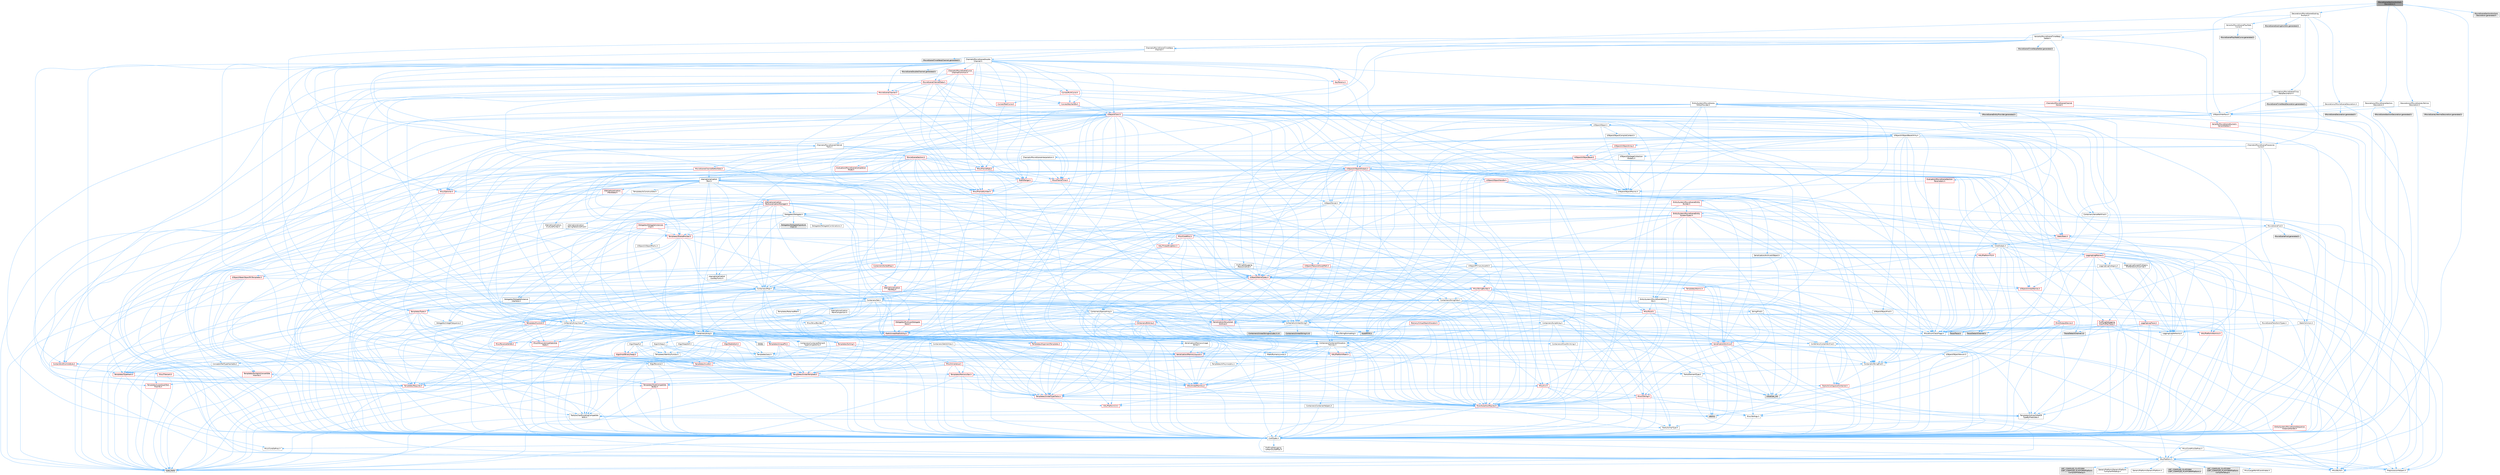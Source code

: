 digraph "MovieSceneSectionAnchorsDecoration.h"
{
 // INTERACTIVE_SVG=YES
 // LATEX_PDF_SIZE
  bgcolor="transparent";
  edge [fontname=Helvetica,fontsize=10,labelfontname=Helvetica,labelfontsize=10];
  node [fontname=Helvetica,fontsize=10,shape=box,height=0.2,width=0.4];
  Node1 [id="Node000001",label="MovieSceneSectionAnchors\lDecoration.h",height=0.2,width=0.4,color="gray40", fillcolor="grey60", style="filled", fontcolor="black",tooltip=" "];
  Node1 -> Node2 [id="edge1_Node000001_Node000002",color="steelblue1",style="solid",tooltip=" "];
  Node2 [id="Node000002",label="CoreTypes.h",height=0.2,width=0.4,color="grey40", fillcolor="white", style="filled",URL="$dc/dec/CoreTypes_8h.html",tooltip=" "];
  Node2 -> Node3 [id="edge2_Node000002_Node000003",color="steelblue1",style="solid",tooltip=" "];
  Node3 [id="Node000003",label="HAL/Platform.h",height=0.2,width=0.4,color="grey40", fillcolor="white", style="filled",URL="$d9/dd0/Platform_8h.html",tooltip=" "];
  Node3 -> Node4 [id="edge3_Node000003_Node000004",color="steelblue1",style="solid",tooltip=" "];
  Node4 [id="Node000004",label="Misc/Build.h",height=0.2,width=0.4,color="grey40", fillcolor="white", style="filled",URL="$d3/dbb/Build_8h.html",tooltip=" "];
  Node3 -> Node5 [id="edge4_Node000003_Node000005",color="steelblue1",style="solid",tooltip=" "];
  Node5 [id="Node000005",label="Misc/LargeWorldCoordinates.h",height=0.2,width=0.4,color="grey40", fillcolor="white", style="filled",URL="$d2/dcb/LargeWorldCoordinates_8h.html",tooltip=" "];
  Node3 -> Node6 [id="edge5_Node000003_Node000006",color="steelblue1",style="solid",tooltip=" "];
  Node6 [id="Node000006",label="type_traits",height=0.2,width=0.4,color="grey60", fillcolor="#E0E0E0", style="filled",tooltip=" "];
  Node3 -> Node7 [id="edge6_Node000003_Node000007",color="steelblue1",style="solid",tooltip=" "];
  Node7 [id="Node000007",label="PreprocessorHelpers.h",height=0.2,width=0.4,color="grey40", fillcolor="white", style="filled",URL="$db/ddb/PreprocessorHelpers_8h.html",tooltip=" "];
  Node3 -> Node8 [id="edge7_Node000003_Node000008",color="steelblue1",style="solid",tooltip=" "];
  Node8 [id="Node000008",label="UBT_COMPILED_PLATFORM\l/UBT_COMPILED_PLATFORMPlatform\lCompilerPreSetup.h",height=0.2,width=0.4,color="grey60", fillcolor="#E0E0E0", style="filled",tooltip=" "];
  Node3 -> Node9 [id="edge8_Node000003_Node000009",color="steelblue1",style="solid",tooltip=" "];
  Node9 [id="Node000009",label="GenericPlatform/GenericPlatform\lCompilerPreSetup.h",height=0.2,width=0.4,color="grey40", fillcolor="white", style="filled",URL="$d9/dc8/GenericPlatformCompilerPreSetup_8h.html",tooltip=" "];
  Node3 -> Node10 [id="edge9_Node000003_Node000010",color="steelblue1",style="solid",tooltip=" "];
  Node10 [id="Node000010",label="GenericPlatform/GenericPlatform.h",height=0.2,width=0.4,color="grey40", fillcolor="white", style="filled",URL="$d6/d84/GenericPlatform_8h.html",tooltip=" "];
  Node3 -> Node11 [id="edge10_Node000003_Node000011",color="steelblue1",style="solid",tooltip=" "];
  Node11 [id="Node000011",label="UBT_COMPILED_PLATFORM\l/UBT_COMPILED_PLATFORMPlatform.h",height=0.2,width=0.4,color="grey60", fillcolor="#E0E0E0", style="filled",tooltip=" "];
  Node3 -> Node12 [id="edge11_Node000003_Node000012",color="steelblue1",style="solid",tooltip=" "];
  Node12 [id="Node000012",label="UBT_COMPILED_PLATFORM\l/UBT_COMPILED_PLATFORMPlatform\lCompilerSetup.h",height=0.2,width=0.4,color="grey60", fillcolor="#E0E0E0", style="filled",tooltip=" "];
  Node2 -> Node13 [id="edge12_Node000002_Node000013",color="steelblue1",style="solid",tooltip=" "];
  Node13 [id="Node000013",label="ProfilingDebugging\l/UMemoryDefines.h",height=0.2,width=0.4,color="grey40", fillcolor="white", style="filled",URL="$d2/da2/UMemoryDefines_8h.html",tooltip=" "];
  Node2 -> Node14 [id="edge13_Node000002_Node000014",color="steelblue1",style="solid",tooltip=" "];
  Node14 [id="Node000014",label="Misc/CoreMiscDefines.h",height=0.2,width=0.4,color="grey40", fillcolor="white", style="filled",URL="$da/d38/CoreMiscDefines_8h.html",tooltip=" "];
  Node14 -> Node3 [id="edge14_Node000014_Node000003",color="steelblue1",style="solid",tooltip=" "];
  Node14 -> Node7 [id="edge15_Node000014_Node000007",color="steelblue1",style="solid",tooltip=" "];
  Node2 -> Node15 [id="edge16_Node000002_Node000015",color="steelblue1",style="solid",tooltip=" "];
  Node15 [id="Node000015",label="Misc/CoreDefines.h",height=0.2,width=0.4,color="grey40", fillcolor="white", style="filled",URL="$d3/dd2/CoreDefines_8h.html",tooltip=" "];
  Node1 -> Node16 [id="edge17_Node000001_Node000016",color="steelblue1",style="solid",tooltip=" "];
  Node16 [id="Node000016",label="Decorations/MovieSceneScaling\lAnchors.h",height=0.2,width=0.4,color="grey40", fillcolor="white", style="filled",URL="$df/d7b/MovieSceneScalingAnchors_8h.html",tooltip=" "];
  Node16 -> Node17 [id="edge18_Node000016_Node000017",color="steelblue1",style="solid",tooltip=" "];
  Node17 [id="Node000017",label="Channels/MovieSceneTimeWarp\lChannel.h",height=0.2,width=0.4,color="grey40", fillcolor="white", style="filled",URL="$df/d1d/MovieSceneTimeWarpChannel_8h.html",tooltip=" "];
  Node17 -> Node18 [id="edge19_Node000017_Node000018",color="steelblue1",style="solid",tooltip=" "];
  Node18 [id="Node000018",label="Channels/MovieSceneChannel\lTraits.h",height=0.2,width=0.4,color="grey40", fillcolor="white", style="filled",URL="$df/dae/MovieSceneChannelTraits_8h.html",tooltip=" "];
  Node18 -> Node19 [id="edge20_Node000018_Node000019",color="steelblue1",style="solid",tooltip=" "];
  Node19 [id="Node000019",label="Containers/ArrayView.h",height=0.2,width=0.4,color="grey40", fillcolor="white", style="filled",URL="$d7/df4/ArrayView_8h.html",tooltip=" "];
  Node19 -> Node2 [id="edge21_Node000019_Node000002",color="steelblue1",style="solid",tooltip=" "];
  Node19 -> Node20 [id="edge22_Node000019_Node000020",color="steelblue1",style="solid",tooltip=" "];
  Node20 [id="Node000020",label="Containers/ContainersFwd.h",height=0.2,width=0.4,color="grey40", fillcolor="white", style="filled",URL="$d4/d0a/ContainersFwd_8h.html",tooltip=" "];
  Node20 -> Node3 [id="edge23_Node000020_Node000003",color="steelblue1",style="solid",tooltip=" "];
  Node20 -> Node2 [id="edge24_Node000020_Node000002",color="steelblue1",style="solid",tooltip=" "];
  Node20 -> Node21 [id="edge25_Node000020_Node000021",color="steelblue1",style="solid",tooltip=" "];
  Node21 [id="Node000021",label="Traits/IsContiguousContainer.h",height=0.2,width=0.4,color="red", fillcolor="#FFF0F0", style="filled",URL="$d5/d3c/IsContiguousContainer_8h.html",tooltip=" "];
  Node21 -> Node2 [id="edge26_Node000021_Node000002",color="steelblue1",style="solid",tooltip=" "];
  Node21 -> Node23 [id="edge27_Node000021_Node000023",color="steelblue1",style="solid",tooltip=" "];
  Node23 [id="Node000023",label="initializer_list",height=0.2,width=0.4,color="grey60", fillcolor="#E0E0E0", style="filled",tooltip=" "];
  Node19 -> Node24 [id="edge28_Node000019_Node000024",color="steelblue1",style="solid",tooltip=" "];
  Node24 [id="Node000024",label="Misc/AssertionMacros.h",height=0.2,width=0.4,color="red", fillcolor="#FFF0F0", style="filled",URL="$d0/dfa/AssertionMacros_8h.html",tooltip=" "];
  Node24 -> Node2 [id="edge29_Node000024_Node000002",color="steelblue1",style="solid",tooltip=" "];
  Node24 -> Node3 [id="edge30_Node000024_Node000003",color="steelblue1",style="solid",tooltip=" "];
  Node24 -> Node7 [id="edge31_Node000024_Node000007",color="steelblue1",style="solid",tooltip=" "];
  Node24 -> Node58 [id="edge32_Node000024_Node000058",color="steelblue1",style="solid",tooltip=" "];
  Node58 [id="Node000058",label="Templates/IsArrayOrRefOf\lTypeByPredicate.h",height=0.2,width=0.4,color="grey40", fillcolor="white", style="filled",URL="$d6/da1/IsArrayOrRefOfTypeByPredicate_8h.html",tooltip=" "];
  Node58 -> Node2 [id="edge33_Node000058_Node000002",color="steelblue1",style="solid",tooltip=" "];
  Node24 -> Node61 [id="edge34_Node000024_Node000061",color="steelblue1",style="solid",tooltip=" "];
  Node61 [id="Node000061",label="Traits/IsCharEncodingCompatible\lWith.h",height=0.2,width=0.4,color="grey40", fillcolor="white", style="filled",URL="$df/dd1/IsCharEncodingCompatibleWith_8h.html",tooltip=" "];
  Node61 -> Node6 [id="edge35_Node000061_Node000006",color="steelblue1",style="solid",tooltip=" "];
  Node61 -> Node62 [id="edge36_Node000061_Node000062",color="steelblue1",style="solid",tooltip=" "];
  Node62 [id="Node000062",label="Traits/IsCharType.h",height=0.2,width=0.4,color="grey40", fillcolor="white", style="filled",URL="$db/d51/IsCharType_8h.html",tooltip=" "];
  Node62 -> Node2 [id="edge37_Node000062_Node000002",color="steelblue1",style="solid",tooltip=" "];
  Node24 -> Node63 [id="edge38_Node000024_Node000063",color="steelblue1",style="solid",tooltip=" "];
  Node63 [id="Node000063",label="Misc/VarArgs.h",height=0.2,width=0.4,color="grey40", fillcolor="white", style="filled",URL="$d5/d6f/VarArgs_8h.html",tooltip=" "];
  Node63 -> Node2 [id="edge39_Node000063_Node000002",color="steelblue1",style="solid",tooltip=" "];
  Node24 -> Node70 [id="edge40_Node000024_Node000070",color="steelblue1",style="solid",tooltip=" "];
  Node70 [id="Node000070",label="atomic",height=0.2,width=0.4,color="grey60", fillcolor="#E0E0E0", style="filled",tooltip=" "];
  Node19 -> Node71 [id="edge41_Node000019_Node000071",color="steelblue1",style="solid",tooltip=" "];
  Node71 [id="Node000071",label="Misc/ReverseIterate.h",height=0.2,width=0.4,color="red", fillcolor="#FFF0F0", style="filled",URL="$db/de3/ReverseIterate_8h.html",tooltip=" "];
  Node71 -> Node3 [id="edge42_Node000071_Node000003",color="steelblue1",style="solid",tooltip=" "];
  Node19 -> Node73 [id="edge43_Node000019_Node000073",color="steelblue1",style="solid",tooltip=" "];
  Node73 [id="Node000073",label="Misc/IntrusiveUnsetOptional\lState.h",height=0.2,width=0.4,color="red", fillcolor="#FFF0F0", style="filled",URL="$d2/d0a/IntrusiveUnsetOptionalState_8h.html",tooltip=" "];
  Node19 -> Node75 [id="edge44_Node000019_Node000075",color="steelblue1",style="solid",tooltip=" "];
  Node75 [id="Node000075",label="Templates/Invoke.h",height=0.2,width=0.4,color="red", fillcolor="#FFF0F0", style="filled",URL="$d7/deb/Invoke_8h.html",tooltip=" "];
  Node75 -> Node2 [id="edge45_Node000075_Node000002",color="steelblue1",style="solid",tooltip=" "];
  Node75 -> Node77 [id="edge46_Node000075_Node000077",color="steelblue1",style="solid",tooltip=" "];
  Node77 [id="Node000077",label="Templates/UnrealTemplate.h",height=0.2,width=0.4,color="red", fillcolor="#FFF0F0", style="filled",URL="$d4/d24/UnrealTemplate_8h.html",tooltip=" "];
  Node77 -> Node2 [id="edge47_Node000077_Node000002",color="steelblue1",style="solid",tooltip=" "];
  Node77 -> Node79 [id="edge48_Node000077_Node000079",color="steelblue1",style="solid",tooltip=" "];
  Node79 [id="Node000079",label="HAL/UnrealMemory.h",height=0.2,width=0.4,color="red", fillcolor="#FFF0F0", style="filled",URL="$d9/d96/UnrealMemory_8h.html",tooltip=" "];
  Node79 -> Node2 [id="edge49_Node000079_Node000002",color="steelblue1",style="solid",tooltip=" "];
  Node77 -> Node101 [id="edge50_Node000077_Node000101",color="steelblue1",style="solid",tooltip=" "];
  Node101 [id="Node000101",label="Templates/UnrealTypeTraits.h",height=0.2,width=0.4,color="red", fillcolor="#FFF0F0", style="filled",URL="$d2/d2d/UnrealTypeTraits_8h.html",tooltip=" "];
  Node101 -> Node2 [id="edge51_Node000101_Node000002",color="steelblue1",style="solid",tooltip=" "];
  Node101 -> Node24 [id="edge52_Node000101_Node000024",color="steelblue1",style="solid",tooltip=" "];
  Node77 -> Node65 [id="edge53_Node000077_Node000065",color="steelblue1",style="solid",tooltip=" "];
  Node65 [id="Node000065",label="Templates/Requires.h",height=0.2,width=0.4,color="red", fillcolor="#FFF0F0", style="filled",URL="$dc/d96/Requires_8h.html",tooltip=" "];
  Node65 -> Node6 [id="edge54_Node000065_Node000006",color="steelblue1",style="solid",tooltip=" "];
  Node77 -> Node107 [id="edge55_Node000077_Node000107",color="steelblue1",style="solid",tooltip=" "];
  Node107 [id="Node000107",label="Templates/TypeCompatible\lBytes.h",height=0.2,width=0.4,color="red", fillcolor="#FFF0F0", style="filled",URL="$df/d0a/TypeCompatibleBytes_8h.html",tooltip=" "];
  Node107 -> Node2 [id="edge56_Node000107_Node000002",color="steelblue1",style="solid",tooltip=" "];
  Node107 -> Node6 [id="edge57_Node000107_Node000006",color="steelblue1",style="solid",tooltip=" "];
  Node77 -> Node21 [id="edge58_Node000077_Node000021",color="steelblue1",style="solid",tooltip=" "];
  Node77 -> Node6 [id="edge59_Node000077_Node000006",color="steelblue1",style="solid",tooltip=" "];
  Node75 -> Node6 [id="edge60_Node000075_Node000006",color="steelblue1",style="solid",tooltip=" "];
  Node19 -> Node101 [id="edge61_Node000019_Node000101",color="steelblue1",style="solid",tooltip=" "];
  Node19 -> Node28 [id="edge62_Node000019_Node000028",color="steelblue1",style="solid",tooltip=" "];
  Node28 [id="Node000028",label="Traits/ElementType.h",height=0.2,width=0.4,color="grey40", fillcolor="white", style="filled",URL="$d5/d4f/ElementType_8h.html",tooltip=" "];
  Node28 -> Node3 [id="edge63_Node000028_Node000003",color="steelblue1",style="solid",tooltip=" "];
  Node28 -> Node23 [id="edge64_Node000028_Node000023",color="steelblue1",style="solid",tooltip=" "];
  Node28 -> Node6 [id="edge65_Node000028_Node000006",color="steelblue1",style="solid",tooltip=" "];
  Node19 -> Node109 [id="edge66_Node000019_Node000109",color="steelblue1",style="solid",tooltip=" "];
  Node109 [id="Node000109",label="Containers/Array.h",height=0.2,width=0.4,color="grey40", fillcolor="white", style="filled",URL="$df/dd0/Array_8h.html",tooltip=" "];
  Node109 -> Node2 [id="edge67_Node000109_Node000002",color="steelblue1",style="solid",tooltip=" "];
  Node109 -> Node24 [id="edge68_Node000109_Node000024",color="steelblue1",style="solid",tooltip=" "];
  Node109 -> Node73 [id="edge69_Node000109_Node000073",color="steelblue1",style="solid",tooltip=" "];
  Node109 -> Node71 [id="edge70_Node000109_Node000071",color="steelblue1",style="solid",tooltip=" "];
  Node109 -> Node79 [id="edge71_Node000109_Node000079",color="steelblue1",style="solid",tooltip=" "];
  Node109 -> Node101 [id="edge72_Node000109_Node000101",color="steelblue1",style="solid",tooltip=" "];
  Node109 -> Node77 [id="edge73_Node000109_Node000077",color="steelblue1",style="solid",tooltip=" "];
  Node109 -> Node110 [id="edge74_Node000109_Node000110",color="steelblue1",style="solid",tooltip=" "];
  Node110 [id="Node000110",label="Containers/AllowShrinking.h",height=0.2,width=0.4,color="grey40", fillcolor="white", style="filled",URL="$d7/d1a/AllowShrinking_8h.html",tooltip=" "];
  Node110 -> Node2 [id="edge75_Node000110_Node000002",color="steelblue1",style="solid",tooltip=" "];
  Node109 -> Node111 [id="edge76_Node000109_Node000111",color="steelblue1",style="solid",tooltip=" "];
  Node111 [id="Node000111",label="Containers/ContainerAllocation\lPolicies.h",height=0.2,width=0.4,color="grey40", fillcolor="white", style="filled",URL="$d7/dff/ContainerAllocationPolicies_8h.html",tooltip=" "];
  Node111 -> Node2 [id="edge77_Node000111_Node000002",color="steelblue1",style="solid",tooltip=" "];
  Node111 -> Node112 [id="edge78_Node000111_Node000112",color="steelblue1",style="solid",tooltip=" "];
  Node112 [id="Node000112",label="Containers/ContainerHelpers.h",height=0.2,width=0.4,color="grey40", fillcolor="white", style="filled",URL="$d7/d33/ContainerHelpers_8h.html",tooltip=" "];
  Node112 -> Node2 [id="edge79_Node000112_Node000002",color="steelblue1",style="solid",tooltip=" "];
  Node111 -> Node111 [id="edge80_Node000111_Node000111",color="steelblue1",style="solid",tooltip=" "];
  Node111 -> Node113 [id="edge81_Node000111_Node000113",color="steelblue1",style="solid",tooltip=" "];
  Node113 [id="Node000113",label="HAL/PlatformMath.h",height=0.2,width=0.4,color="red", fillcolor="#FFF0F0", style="filled",URL="$dc/d53/PlatformMath_8h.html",tooltip=" "];
  Node113 -> Node2 [id="edge82_Node000113_Node000002",color="steelblue1",style="solid",tooltip=" "];
  Node111 -> Node79 [id="edge83_Node000111_Node000079",color="steelblue1",style="solid",tooltip=" "];
  Node111 -> Node43 [id="edge84_Node000111_Node000043",color="steelblue1",style="solid",tooltip=" "];
  Node43 [id="Node000043",label="Math/NumericLimits.h",height=0.2,width=0.4,color="grey40", fillcolor="white", style="filled",URL="$df/d1b/NumericLimits_8h.html",tooltip=" "];
  Node43 -> Node2 [id="edge85_Node000043_Node000002",color="steelblue1",style="solid",tooltip=" "];
  Node111 -> Node24 [id="edge86_Node000111_Node000024",color="steelblue1",style="solid",tooltip=" "];
  Node111 -> Node121 [id="edge87_Node000111_Node000121",color="steelblue1",style="solid",tooltip=" "];
  Node121 [id="Node000121",label="Templates/IsPolymorphic.h",height=0.2,width=0.4,color="grey40", fillcolor="white", style="filled",URL="$dc/d20/IsPolymorphic_8h.html",tooltip=" "];
  Node111 -> Node122 [id="edge88_Node000111_Node000122",color="steelblue1",style="solid",tooltip=" "];
  Node122 [id="Node000122",label="Templates/MemoryOps.h",height=0.2,width=0.4,color="red", fillcolor="#FFF0F0", style="filled",URL="$db/dea/MemoryOps_8h.html",tooltip=" "];
  Node122 -> Node2 [id="edge89_Node000122_Node000002",color="steelblue1",style="solid",tooltip=" "];
  Node122 -> Node79 [id="edge90_Node000122_Node000079",color="steelblue1",style="solid",tooltip=" "];
  Node122 -> Node65 [id="edge91_Node000122_Node000065",color="steelblue1",style="solid",tooltip=" "];
  Node122 -> Node101 [id="edge92_Node000122_Node000101",color="steelblue1",style="solid",tooltip=" "];
  Node122 -> Node6 [id="edge93_Node000122_Node000006",color="steelblue1",style="solid",tooltip=" "];
  Node111 -> Node107 [id="edge94_Node000111_Node000107",color="steelblue1",style="solid",tooltip=" "];
  Node111 -> Node6 [id="edge95_Node000111_Node000006",color="steelblue1",style="solid",tooltip=" "];
  Node109 -> Node123 [id="edge96_Node000109_Node000123",color="steelblue1",style="solid",tooltip=" "];
  Node123 [id="Node000123",label="Containers/ContainerElement\lTypeCompatibility.h",height=0.2,width=0.4,color="grey40", fillcolor="white", style="filled",URL="$df/ddf/ContainerElementTypeCompatibility_8h.html",tooltip=" "];
  Node123 -> Node2 [id="edge97_Node000123_Node000002",color="steelblue1",style="solid",tooltip=" "];
  Node123 -> Node101 [id="edge98_Node000123_Node000101",color="steelblue1",style="solid",tooltip=" "];
  Node109 -> Node124 [id="edge99_Node000109_Node000124",color="steelblue1",style="solid",tooltip=" "];
  Node124 [id="Node000124",label="Serialization/Archive.h",height=0.2,width=0.4,color="red", fillcolor="#FFF0F0", style="filled",URL="$d7/d3b/Archive_8h.html",tooltip=" "];
  Node124 -> Node2 [id="edge100_Node000124_Node000002",color="steelblue1",style="solid",tooltip=" "];
  Node124 -> Node24 [id="edge101_Node000124_Node000024",color="steelblue1",style="solid",tooltip=" "];
  Node124 -> Node4 [id="edge102_Node000124_Node000004",color="steelblue1",style="solid",tooltip=" "];
  Node124 -> Node63 [id="edge103_Node000124_Node000063",color="steelblue1",style="solid",tooltip=" "];
  Node124 -> Node58 [id="edge104_Node000124_Node000058",color="steelblue1",style="solid",tooltip=" "];
  Node124 -> Node77 [id="edge105_Node000124_Node000077",color="steelblue1",style="solid",tooltip=" "];
  Node124 -> Node61 [id="edge106_Node000124_Node000061",color="steelblue1",style="solid",tooltip=" "];
  Node124 -> Node133 [id="edge107_Node000124_Node000133",color="steelblue1",style="solid",tooltip=" "];
  Node133 [id="Node000133",label="UObject/ObjectVersion.h",height=0.2,width=0.4,color="grey40", fillcolor="white", style="filled",URL="$da/d63/ObjectVersion_8h.html",tooltip=" "];
  Node133 -> Node2 [id="edge108_Node000133_Node000002",color="steelblue1",style="solid",tooltip=" "];
  Node109 -> Node134 [id="edge109_Node000109_Node000134",color="steelblue1",style="solid",tooltip=" "];
  Node134 [id="Node000134",label="Serialization/MemoryImage\lWriter.h",height=0.2,width=0.4,color="grey40", fillcolor="white", style="filled",URL="$d0/d08/MemoryImageWriter_8h.html",tooltip=" "];
  Node134 -> Node2 [id="edge110_Node000134_Node000002",color="steelblue1",style="solid",tooltip=" "];
  Node134 -> Node135 [id="edge111_Node000134_Node000135",color="steelblue1",style="solid",tooltip=" "];
  Node135 [id="Node000135",label="Serialization/MemoryLayout.h",height=0.2,width=0.4,color="red", fillcolor="#FFF0F0", style="filled",URL="$d7/d66/MemoryLayout_8h.html",tooltip=" "];
  Node135 -> Node138 [id="edge112_Node000135_Node000138",color="steelblue1",style="solid",tooltip=" "];
  Node138 [id="Node000138",label="Containers/EnumAsByte.h",height=0.2,width=0.4,color="red", fillcolor="#FFF0F0", style="filled",URL="$d6/d9a/EnumAsByte_8h.html",tooltip=" "];
  Node138 -> Node2 [id="edge113_Node000138_Node000002",color="steelblue1",style="solid",tooltip=" "];
  Node138 -> Node139 [id="edge114_Node000138_Node000139",color="steelblue1",style="solid",tooltip=" "];
  Node139 [id="Node000139",label="Templates/TypeHash.h",height=0.2,width=0.4,color="red", fillcolor="#FFF0F0", style="filled",URL="$d1/d62/TypeHash_8h.html",tooltip=" "];
  Node139 -> Node2 [id="edge115_Node000139_Node000002",color="steelblue1",style="solid",tooltip=" "];
  Node139 -> Node65 [id="edge116_Node000139_Node000065",color="steelblue1",style="solid",tooltip=" "];
  Node139 -> Node140 [id="edge117_Node000139_Node000140",color="steelblue1",style="solid",tooltip=" "];
  Node140 [id="Node000140",label="Misc/Crc.h",height=0.2,width=0.4,color="red", fillcolor="#FFF0F0", style="filled",URL="$d4/dd2/Crc_8h.html",tooltip=" "];
  Node140 -> Node2 [id="edge118_Node000140_Node000002",color="steelblue1",style="solid",tooltip=" "];
  Node140 -> Node24 [id="edge119_Node000140_Node000024",color="steelblue1",style="solid",tooltip=" "];
  Node140 -> Node141 [id="edge120_Node000140_Node000141",color="steelblue1",style="solid",tooltip=" "];
  Node141 [id="Node000141",label="Misc/CString.h",height=0.2,width=0.4,color="red", fillcolor="#FFF0F0", style="filled",URL="$d2/d49/CString_8h.html",tooltip=" "];
  Node141 -> Node2 [id="edge121_Node000141_Node000002",color="steelblue1",style="solid",tooltip=" "];
  Node141 -> Node33 [id="edge122_Node000141_Node000033",color="steelblue1",style="solid",tooltip=" "];
  Node33 [id="Node000033",label="HAL/PlatformCrt.h",height=0.2,width=0.4,color="red", fillcolor="#FFF0F0", style="filled",URL="$d8/d75/PlatformCrt_8h.html",tooltip=" "];
  Node141 -> Node24 [id="edge123_Node000141_Node000024",color="steelblue1",style="solid",tooltip=" "];
  Node141 -> Node63 [id="edge124_Node000141_Node000063",color="steelblue1",style="solid",tooltip=" "];
  Node141 -> Node58 [id="edge125_Node000141_Node000058",color="steelblue1",style="solid",tooltip=" "];
  Node141 -> Node61 [id="edge126_Node000141_Node000061",color="steelblue1",style="solid",tooltip=" "];
  Node140 -> Node101 [id="edge127_Node000140_Node000101",color="steelblue1",style="solid",tooltip=" "];
  Node140 -> Node62 [id="edge128_Node000140_Node000062",color="steelblue1",style="solid",tooltip=" "];
  Node139 -> Node6 [id="edge129_Node000139_Node000006",color="steelblue1",style="solid",tooltip=" "];
  Node135 -> Node27 [id="edge130_Node000135_Node000027",color="steelblue1",style="solid",tooltip=" "];
  Node27 [id="Node000027",label="Containers/StringFwd.h",height=0.2,width=0.4,color="grey40", fillcolor="white", style="filled",URL="$df/d37/StringFwd_8h.html",tooltip=" "];
  Node27 -> Node2 [id="edge131_Node000027_Node000002",color="steelblue1",style="solid",tooltip=" "];
  Node27 -> Node28 [id="edge132_Node000027_Node000028",color="steelblue1",style="solid",tooltip=" "];
  Node27 -> Node21 [id="edge133_Node000027_Node000021",color="steelblue1",style="solid",tooltip=" "];
  Node135 -> Node79 [id="edge134_Node000135_Node000079",color="steelblue1",style="solid",tooltip=" "];
  Node135 -> Node121 [id="edge135_Node000135_Node000121",color="steelblue1",style="solid",tooltip=" "];
  Node135 -> Node77 [id="edge136_Node000135_Node000077",color="steelblue1",style="solid",tooltip=" "];
  Node109 -> Node148 [id="edge137_Node000109_Node000148",color="steelblue1",style="solid",tooltip=" "];
  Node148 [id="Node000148",label="Algo/Heapify.h",height=0.2,width=0.4,color="grey40", fillcolor="white", style="filled",URL="$d0/d2a/Heapify_8h.html",tooltip=" "];
  Node148 -> Node149 [id="edge138_Node000148_Node000149",color="steelblue1",style="solid",tooltip=" "];
  Node149 [id="Node000149",label="Algo/Impl/BinaryHeap.h",height=0.2,width=0.4,color="red", fillcolor="#FFF0F0", style="filled",URL="$d7/da3/Algo_2Impl_2BinaryHeap_8h.html",tooltip=" "];
  Node149 -> Node75 [id="edge139_Node000149_Node000075",color="steelblue1",style="solid",tooltip=" "];
  Node149 -> Node6 [id="edge140_Node000149_Node000006",color="steelblue1",style="solid",tooltip=" "];
  Node148 -> Node152 [id="edge141_Node000148_Node000152",color="steelblue1",style="solid",tooltip=" "];
  Node152 [id="Node000152",label="Templates/IdentityFunctor.h",height=0.2,width=0.4,color="grey40", fillcolor="white", style="filled",URL="$d7/d2e/IdentityFunctor_8h.html",tooltip=" "];
  Node152 -> Node3 [id="edge142_Node000152_Node000003",color="steelblue1",style="solid",tooltip=" "];
  Node148 -> Node75 [id="edge143_Node000148_Node000075",color="steelblue1",style="solid",tooltip=" "];
  Node148 -> Node153 [id="edge144_Node000148_Node000153",color="steelblue1",style="solid",tooltip=" "];
  Node153 [id="Node000153",label="Templates/Less.h",height=0.2,width=0.4,color="grey40", fillcolor="white", style="filled",URL="$de/dc8/Less_8h.html",tooltip=" "];
  Node153 -> Node2 [id="edge145_Node000153_Node000002",color="steelblue1",style="solid",tooltip=" "];
  Node153 -> Node77 [id="edge146_Node000153_Node000077",color="steelblue1",style="solid",tooltip=" "];
  Node148 -> Node77 [id="edge147_Node000148_Node000077",color="steelblue1",style="solid",tooltip=" "];
  Node109 -> Node154 [id="edge148_Node000109_Node000154",color="steelblue1",style="solid",tooltip=" "];
  Node154 [id="Node000154",label="Algo/HeapSort.h",height=0.2,width=0.4,color="grey40", fillcolor="white", style="filled",URL="$d3/d92/HeapSort_8h.html",tooltip=" "];
  Node154 -> Node149 [id="edge149_Node000154_Node000149",color="steelblue1",style="solid",tooltip=" "];
  Node154 -> Node152 [id="edge150_Node000154_Node000152",color="steelblue1",style="solid",tooltip=" "];
  Node154 -> Node153 [id="edge151_Node000154_Node000153",color="steelblue1",style="solid",tooltip=" "];
  Node154 -> Node77 [id="edge152_Node000154_Node000077",color="steelblue1",style="solid",tooltip=" "];
  Node109 -> Node155 [id="edge153_Node000109_Node000155",color="steelblue1",style="solid",tooltip=" "];
  Node155 [id="Node000155",label="Algo/IsHeap.h",height=0.2,width=0.4,color="grey40", fillcolor="white", style="filled",URL="$de/d32/IsHeap_8h.html",tooltip=" "];
  Node155 -> Node149 [id="edge154_Node000155_Node000149",color="steelblue1",style="solid",tooltip=" "];
  Node155 -> Node152 [id="edge155_Node000155_Node000152",color="steelblue1",style="solid",tooltip=" "];
  Node155 -> Node75 [id="edge156_Node000155_Node000075",color="steelblue1",style="solid",tooltip=" "];
  Node155 -> Node153 [id="edge157_Node000155_Node000153",color="steelblue1",style="solid",tooltip=" "];
  Node155 -> Node77 [id="edge158_Node000155_Node000077",color="steelblue1",style="solid",tooltip=" "];
  Node109 -> Node149 [id="edge159_Node000109_Node000149",color="steelblue1",style="solid",tooltip=" "];
  Node109 -> Node156 [id="edge160_Node000109_Node000156",color="steelblue1",style="solid",tooltip=" "];
  Node156 [id="Node000156",label="Algo/StableSort.h",height=0.2,width=0.4,color="red", fillcolor="#FFF0F0", style="filled",URL="$d7/d3c/StableSort_8h.html",tooltip=" "];
  Node156 -> Node152 [id="edge161_Node000156_Node000152",color="steelblue1",style="solid",tooltip=" "];
  Node156 -> Node75 [id="edge162_Node000156_Node000075",color="steelblue1",style="solid",tooltip=" "];
  Node156 -> Node153 [id="edge163_Node000156_Node000153",color="steelblue1",style="solid",tooltip=" "];
  Node156 -> Node77 [id="edge164_Node000156_Node000077",color="steelblue1",style="solid",tooltip=" "];
  Node109 -> Node159 [id="edge165_Node000109_Node000159",color="steelblue1",style="solid",tooltip=" "];
  Node159 [id="Node000159",label="Concepts/GetTypeHashable.h",height=0.2,width=0.4,color="grey40", fillcolor="white", style="filled",URL="$d3/da2/GetTypeHashable_8h.html",tooltip=" "];
  Node159 -> Node2 [id="edge166_Node000159_Node000002",color="steelblue1",style="solid",tooltip=" "];
  Node159 -> Node139 [id="edge167_Node000159_Node000139",color="steelblue1",style="solid",tooltip=" "];
  Node109 -> Node152 [id="edge168_Node000109_Node000152",color="steelblue1",style="solid",tooltip=" "];
  Node109 -> Node75 [id="edge169_Node000109_Node000075",color="steelblue1",style="solid",tooltip=" "];
  Node109 -> Node153 [id="edge170_Node000109_Node000153",color="steelblue1",style="solid",tooltip=" "];
  Node109 -> Node160 [id="edge171_Node000109_Node000160",color="steelblue1",style="solid",tooltip=" "];
  Node160 [id="Node000160",label="Templates/LosesQualifiers\lFromTo.h",height=0.2,width=0.4,color="red", fillcolor="#FFF0F0", style="filled",URL="$d2/db3/LosesQualifiersFromTo_8h.html",tooltip=" "];
  Node160 -> Node6 [id="edge172_Node000160_Node000006",color="steelblue1",style="solid",tooltip=" "];
  Node109 -> Node65 [id="edge173_Node000109_Node000065",color="steelblue1",style="solid",tooltip=" "];
  Node109 -> Node161 [id="edge174_Node000109_Node000161",color="steelblue1",style="solid",tooltip=" "];
  Node161 [id="Node000161",label="Templates/Sorting.h",height=0.2,width=0.4,color="red", fillcolor="#FFF0F0", style="filled",URL="$d3/d9e/Sorting_8h.html",tooltip=" "];
  Node161 -> Node2 [id="edge175_Node000161_Node000002",color="steelblue1",style="solid",tooltip=" "];
  Node161 -> Node113 [id="edge176_Node000161_Node000113",color="steelblue1",style="solid",tooltip=" "];
  Node161 -> Node153 [id="edge177_Node000161_Node000153",color="steelblue1",style="solid",tooltip=" "];
  Node109 -> Node165 [id="edge178_Node000109_Node000165",color="steelblue1",style="solid",tooltip=" "];
  Node165 [id="Node000165",label="Templates/AlignmentTemplates.h",height=0.2,width=0.4,color="red", fillcolor="#FFF0F0", style="filled",URL="$dd/d32/AlignmentTemplates_8h.html",tooltip=" "];
  Node165 -> Node2 [id="edge179_Node000165_Node000002",color="steelblue1",style="solid",tooltip=" "];
  Node109 -> Node28 [id="edge180_Node000109_Node000028",color="steelblue1",style="solid",tooltip=" "];
  Node109 -> Node119 [id="edge181_Node000109_Node000119",color="steelblue1",style="solid",tooltip=" "];
  Node119 [id="Node000119",label="limits",height=0.2,width=0.4,color="grey60", fillcolor="#E0E0E0", style="filled",tooltip=" "];
  Node109 -> Node6 [id="edge182_Node000109_Node000006",color="steelblue1",style="solid",tooltip=" "];
  Node19 -> Node164 [id="edge183_Node000019_Node000164",color="steelblue1",style="solid",tooltip=" "];
  Node164 [id="Node000164",label="Math/UnrealMathUtility.h",height=0.2,width=0.4,color="red", fillcolor="#FFF0F0", style="filled",URL="$db/db8/UnrealMathUtility_8h.html",tooltip=" "];
  Node164 -> Node2 [id="edge184_Node000164_Node000002",color="steelblue1",style="solid",tooltip=" "];
  Node164 -> Node24 [id="edge185_Node000164_Node000024",color="steelblue1",style="solid",tooltip=" "];
  Node164 -> Node113 [id="edge186_Node000164_Node000113",color="steelblue1",style="solid",tooltip=" "];
  Node164 -> Node65 [id="edge187_Node000164_Node000065",color="steelblue1",style="solid",tooltip=" "];
  Node19 -> Node6 [id="edge188_Node000019_Node000006",color="steelblue1",style="solid",tooltip=" "];
  Node18 -> Node166 [id="edge189_Node000018_Node000166",color="steelblue1",style="solid",tooltip=" "];
  Node166 [id="Node000166",label="Misc/FrameNumber.h",height=0.2,width=0.4,color="red", fillcolor="#FFF0F0", style="filled",URL="$dd/dbd/FrameNumber_8h.html",tooltip=" "];
  Node166 -> Node2 [id="edge190_Node000166_Node000002",color="steelblue1",style="solid",tooltip=" "];
  Node166 -> Node43 [id="edge191_Node000166_Node000043",color="steelblue1",style="solid",tooltip=" "];
  Node166 -> Node164 [id="edge192_Node000166_Node000164",color="steelblue1",style="solid",tooltip=" "];
  Node166 -> Node101 [id="edge193_Node000166_Node000101",color="steelblue1",style="solid",tooltip=" "];
  Node18 -> Node167 [id="edge194_Node000018_Node000167",color="steelblue1",style="solid",tooltip=" "];
  Node167 [id="Node000167",label="Misc/FrameTime.h",height=0.2,width=0.4,color="red", fillcolor="#FFF0F0", style="filled",URL="$d8/d9a/FrameTime_8h.html",tooltip=" "];
  Node167 -> Node166 [id="edge195_Node000167_Node000166",color="steelblue1",style="solid",tooltip=" "];
  Node167 -> Node24 [id="edge196_Node000167_Node000024",color="steelblue1",style="solid",tooltip=" "];
  Node167 -> Node168 [id="edge197_Node000167_Node000168",color="steelblue1",style="solid",tooltip=" "];
  Node168 [id="Node000168",label="Containers/UnrealString.h",height=0.2,width=0.4,color="grey40", fillcolor="white", style="filled",URL="$d5/dba/UnrealString_8h.html",tooltip=" "];
  Node168 -> Node169 [id="edge198_Node000168_Node000169",color="steelblue1",style="solid",tooltip=" "];
  Node169 [id="Node000169",label="Containers/UnrealStringIncludes.h.inl",height=0.2,width=0.4,color="grey60", fillcolor="#E0E0E0", style="filled",tooltip=" "];
  Node168 -> Node170 [id="edge199_Node000168_Node000170",color="steelblue1",style="solid",tooltip=" "];
  Node170 [id="Node000170",label="Containers/UnrealString.h.inl",height=0.2,width=0.4,color="grey60", fillcolor="#E0E0E0", style="filled",tooltip=" "];
  Node168 -> Node171 [id="edge200_Node000168_Node000171",color="steelblue1",style="solid",tooltip=" "];
  Node171 [id="Node000171",label="Misc/StringFormatArg.h",height=0.2,width=0.4,color="grey40", fillcolor="white", style="filled",URL="$d2/d16/StringFormatArg_8h.html",tooltip=" "];
  Node171 -> Node20 [id="edge201_Node000171_Node000020",color="steelblue1",style="solid",tooltip=" "];
  Node18 -> Node172 [id="edge202_Node000018_Node000172",color="steelblue1",style="solid",tooltip=" "];
  Node172 [id="Node000172",label="Misc/FrameRate.h",height=0.2,width=0.4,color="red", fillcolor="#FFF0F0", style="filled",URL="$d1/d9e/FrameRate_8h.html",tooltip=" "];
  Node172 -> Node3 [id="edge203_Node000172_Node000003",color="steelblue1",style="solid",tooltip=" "];
  Node172 -> Node173 [id="edge204_Node000172_Node000173",color="steelblue1",style="solid",tooltip=" "];
  Node173 [id="Node000173",label="Internationalization\l/Text.h",height=0.2,width=0.4,color="grey40", fillcolor="white", style="filled",URL="$d6/d35/Text_8h.html",tooltip=" "];
  Node173 -> Node2 [id="edge205_Node000173_Node000002",color="steelblue1",style="solid",tooltip=" "];
  Node173 -> Node50 [id="edge206_Node000173_Node000050",color="steelblue1",style="solid",tooltip=" "];
  Node50 [id="Node000050",label="HAL/PlatformAtomics.h",height=0.2,width=0.4,color="red", fillcolor="#FFF0F0", style="filled",URL="$d3/d36/PlatformAtomics_8h.html",tooltip=" "];
  Node50 -> Node2 [id="edge207_Node000050_Node000002",color="steelblue1",style="solid",tooltip=" "];
  Node173 -> Node24 [id="edge208_Node000173_Node000024",color="steelblue1",style="solid",tooltip=" "];
  Node173 -> Node45 [id="edge209_Node000173_Node000045",color="steelblue1",style="solid",tooltip=" "];
  Node45 [id="Node000045",label="Misc/EnumClassFlags.h",height=0.2,width=0.4,color="grey40", fillcolor="white", style="filled",URL="$d8/de7/EnumClassFlags_8h.html",tooltip=" "];
  Node173 -> Node101 [id="edge210_Node000173_Node000101",color="steelblue1",style="solid",tooltip=" "];
  Node173 -> Node109 [id="edge211_Node000173_Node000109",color="steelblue1",style="solid",tooltip=" "];
  Node173 -> Node168 [id="edge212_Node000173_Node000168",color="steelblue1",style="solid",tooltip=" "];
  Node173 -> Node174 [id="edge213_Node000173_Node000174",color="steelblue1",style="solid",tooltip=" "];
  Node174 [id="Node000174",label="Containers/SortedMap.h",height=0.2,width=0.4,color="red", fillcolor="#FFF0F0", style="filled",URL="$d1/dcf/SortedMap_8h.html",tooltip=" "];
  Node174 -> Node175 [id="edge214_Node000174_Node000175",color="steelblue1",style="solid",tooltip=" "];
  Node175 [id="Node000175",label="Containers/Map.h",height=0.2,width=0.4,color="grey40", fillcolor="white", style="filled",URL="$df/d79/Map_8h.html",tooltip=" "];
  Node175 -> Node2 [id="edge215_Node000175_Node000002",color="steelblue1",style="solid",tooltip=" "];
  Node175 -> Node176 [id="edge216_Node000175_Node000176",color="steelblue1",style="solid",tooltip=" "];
  Node176 [id="Node000176",label="Algo/Reverse.h",height=0.2,width=0.4,color="grey40", fillcolor="white", style="filled",URL="$d5/d93/Reverse_8h.html",tooltip=" "];
  Node176 -> Node2 [id="edge217_Node000176_Node000002",color="steelblue1",style="solid",tooltip=" "];
  Node176 -> Node77 [id="edge218_Node000176_Node000077",color="steelblue1",style="solid",tooltip=" "];
  Node175 -> Node123 [id="edge219_Node000175_Node000123",color="steelblue1",style="solid",tooltip=" "];
  Node175 -> Node177 [id="edge220_Node000175_Node000177",color="steelblue1",style="solid",tooltip=" "];
  Node177 [id="Node000177",label="Containers/Set.h",height=0.2,width=0.4,color="grey40", fillcolor="white", style="filled",URL="$d4/d45/Set_8h.html",tooltip=" "];
  Node177 -> Node111 [id="edge221_Node000177_Node000111",color="steelblue1",style="solid",tooltip=" "];
  Node177 -> Node123 [id="edge222_Node000177_Node000123",color="steelblue1",style="solid",tooltip=" "];
  Node177 -> Node178 [id="edge223_Node000177_Node000178",color="steelblue1",style="solid",tooltip=" "];
  Node178 [id="Node000178",label="Containers/SetUtilities.h",height=0.2,width=0.4,color="grey40", fillcolor="white", style="filled",URL="$dc/de5/SetUtilities_8h.html",tooltip=" "];
  Node178 -> Node2 [id="edge224_Node000178_Node000002",color="steelblue1",style="solid",tooltip=" "];
  Node178 -> Node135 [id="edge225_Node000178_Node000135",color="steelblue1",style="solid",tooltip=" "];
  Node178 -> Node122 [id="edge226_Node000178_Node000122",color="steelblue1",style="solid",tooltip=" "];
  Node178 -> Node101 [id="edge227_Node000178_Node000101",color="steelblue1",style="solid",tooltip=" "];
  Node177 -> Node179 [id="edge228_Node000177_Node000179",color="steelblue1",style="solid",tooltip=" "];
  Node179 [id="Node000179",label="Containers/SparseArray.h",height=0.2,width=0.4,color="grey40", fillcolor="white", style="filled",URL="$d5/dbf/SparseArray_8h.html",tooltip=" "];
  Node179 -> Node2 [id="edge229_Node000179_Node000002",color="steelblue1",style="solid",tooltip=" "];
  Node179 -> Node24 [id="edge230_Node000179_Node000024",color="steelblue1",style="solid",tooltip=" "];
  Node179 -> Node79 [id="edge231_Node000179_Node000079",color="steelblue1",style="solid",tooltip=" "];
  Node179 -> Node101 [id="edge232_Node000179_Node000101",color="steelblue1",style="solid",tooltip=" "];
  Node179 -> Node77 [id="edge233_Node000179_Node000077",color="steelblue1",style="solid",tooltip=" "];
  Node179 -> Node111 [id="edge234_Node000179_Node000111",color="steelblue1",style="solid",tooltip=" "];
  Node179 -> Node153 [id="edge235_Node000179_Node000153",color="steelblue1",style="solid",tooltip=" "];
  Node179 -> Node109 [id="edge236_Node000179_Node000109",color="steelblue1",style="solid",tooltip=" "];
  Node179 -> Node164 [id="edge237_Node000179_Node000164",color="steelblue1",style="solid",tooltip=" "];
  Node179 -> Node180 [id="edge238_Node000179_Node000180",color="steelblue1",style="solid",tooltip=" "];
  Node180 [id="Node000180",label="Containers/ScriptArray.h",height=0.2,width=0.4,color="grey40", fillcolor="white", style="filled",URL="$dc/daf/ScriptArray_8h.html",tooltip=" "];
  Node180 -> Node2 [id="edge239_Node000180_Node000002",color="steelblue1",style="solid",tooltip=" "];
  Node180 -> Node24 [id="edge240_Node000180_Node000024",color="steelblue1",style="solid",tooltip=" "];
  Node180 -> Node79 [id="edge241_Node000180_Node000079",color="steelblue1",style="solid",tooltip=" "];
  Node180 -> Node110 [id="edge242_Node000180_Node000110",color="steelblue1",style="solid",tooltip=" "];
  Node180 -> Node111 [id="edge243_Node000180_Node000111",color="steelblue1",style="solid",tooltip=" "];
  Node180 -> Node109 [id="edge244_Node000180_Node000109",color="steelblue1",style="solid",tooltip=" "];
  Node180 -> Node23 [id="edge245_Node000180_Node000023",color="steelblue1",style="solid",tooltip=" "];
  Node179 -> Node181 [id="edge246_Node000179_Node000181",color="steelblue1",style="solid",tooltip=" "];
  Node181 [id="Node000181",label="Containers/BitArray.h",height=0.2,width=0.4,color="red", fillcolor="#FFF0F0", style="filled",URL="$d1/de4/BitArray_8h.html",tooltip=" "];
  Node181 -> Node111 [id="edge247_Node000181_Node000111",color="steelblue1",style="solid",tooltip=" "];
  Node181 -> Node2 [id="edge248_Node000181_Node000002",color="steelblue1",style="solid",tooltip=" "];
  Node181 -> Node50 [id="edge249_Node000181_Node000050",color="steelblue1",style="solid",tooltip=" "];
  Node181 -> Node79 [id="edge250_Node000181_Node000079",color="steelblue1",style="solid",tooltip=" "];
  Node181 -> Node164 [id="edge251_Node000181_Node000164",color="steelblue1",style="solid",tooltip=" "];
  Node181 -> Node24 [id="edge252_Node000181_Node000024",color="steelblue1",style="solid",tooltip=" "];
  Node181 -> Node45 [id="edge253_Node000181_Node000045",color="steelblue1",style="solid",tooltip=" "];
  Node181 -> Node124 [id="edge254_Node000181_Node000124",color="steelblue1",style="solid",tooltip=" "];
  Node181 -> Node134 [id="edge255_Node000181_Node000134",color="steelblue1",style="solid",tooltip=" "];
  Node181 -> Node135 [id="edge256_Node000181_Node000135",color="steelblue1",style="solid",tooltip=" "];
  Node181 -> Node75 [id="edge257_Node000181_Node000075",color="steelblue1",style="solid",tooltip=" "];
  Node181 -> Node77 [id="edge258_Node000181_Node000077",color="steelblue1",style="solid",tooltip=" "];
  Node181 -> Node101 [id="edge259_Node000181_Node000101",color="steelblue1",style="solid",tooltip=" "];
  Node179 -> Node182 [id="edge260_Node000179_Node000182",color="steelblue1",style="solid",tooltip=" "];
  Node182 [id="Node000182",label="Serialization/Structured\lArchive.h",height=0.2,width=0.4,color="red", fillcolor="#FFF0F0", style="filled",URL="$d9/d1e/StructuredArchive_8h.html",tooltip=" "];
  Node182 -> Node109 [id="edge261_Node000182_Node000109",color="steelblue1",style="solid",tooltip=" "];
  Node182 -> Node111 [id="edge262_Node000182_Node000111",color="steelblue1",style="solid",tooltip=" "];
  Node182 -> Node2 [id="edge263_Node000182_Node000002",color="steelblue1",style="solid",tooltip=" "];
  Node182 -> Node4 [id="edge264_Node000182_Node000004",color="steelblue1",style="solid",tooltip=" "];
  Node182 -> Node124 [id="edge265_Node000182_Node000124",color="steelblue1",style="solid",tooltip=" "];
  Node179 -> Node134 [id="edge266_Node000179_Node000134",color="steelblue1",style="solid",tooltip=" "];
  Node179 -> Node168 [id="edge267_Node000179_Node000168",color="steelblue1",style="solid",tooltip=" "];
  Node179 -> Node73 [id="edge268_Node000179_Node000073",color="steelblue1",style="solid",tooltip=" "];
  Node177 -> Node20 [id="edge269_Node000177_Node000020",color="steelblue1",style="solid",tooltip=" "];
  Node177 -> Node164 [id="edge270_Node000177_Node000164",color="steelblue1",style="solid",tooltip=" "];
  Node177 -> Node24 [id="edge271_Node000177_Node000024",color="steelblue1",style="solid",tooltip=" "];
  Node177 -> Node198 [id="edge272_Node000177_Node000198",color="steelblue1",style="solid",tooltip=" "];
  Node198 [id="Node000198",label="Misc/StructBuilder.h",height=0.2,width=0.4,color="grey40", fillcolor="white", style="filled",URL="$d9/db3/StructBuilder_8h.html",tooltip=" "];
  Node198 -> Node2 [id="edge273_Node000198_Node000002",color="steelblue1",style="solid",tooltip=" "];
  Node198 -> Node164 [id="edge274_Node000198_Node000164",color="steelblue1",style="solid",tooltip=" "];
  Node198 -> Node165 [id="edge275_Node000198_Node000165",color="steelblue1",style="solid",tooltip=" "];
  Node177 -> Node134 [id="edge276_Node000177_Node000134",color="steelblue1",style="solid",tooltip=" "];
  Node177 -> Node182 [id="edge277_Node000177_Node000182",color="steelblue1",style="solid",tooltip=" "];
  Node177 -> Node199 [id="edge278_Node000177_Node000199",color="steelblue1",style="solid",tooltip=" "];
  Node199 [id="Node000199",label="Templates/Function.h",height=0.2,width=0.4,color="red", fillcolor="#FFF0F0", style="filled",URL="$df/df5/Function_8h.html",tooltip=" "];
  Node199 -> Node2 [id="edge279_Node000199_Node000002",color="steelblue1",style="solid",tooltip=" "];
  Node199 -> Node24 [id="edge280_Node000199_Node000024",color="steelblue1",style="solid",tooltip=" "];
  Node199 -> Node73 [id="edge281_Node000199_Node000073",color="steelblue1",style="solid",tooltip=" "];
  Node199 -> Node79 [id="edge282_Node000199_Node000079",color="steelblue1",style="solid",tooltip=" "];
  Node199 -> Node101 [id="edge283_Node000199_Node000101",color="steelblue1",style="solid",tooltip=" "];
  Node199 -> Node75 [id="edge284_Node000199_Node000075",color="steelblue1",style="solid",tooltip=" "];
  Node199 -> Node77 [id="edge285_Node000199_Node000077",color="steelblue1",style="solid",tooltip=" "];
  Node199 -> Node65 [id="edge286_Node000199_Node000065",color="steelblue1",style="solid",tooltip=" "];
  Node199 -> Node164 [id="edge287_Node000199_Node000164",color="steelblue1",style="solid",tooltip=" "];
  Node199 -> Node6 [id="edge288_Node000199_Node000006",color="steelblue1",style="solid",tooltip=" "];
  Node177 -> Node201 [id="edge289_Node000177_Node000201",color="steelblue1",style="solid",tooltip=" "];
  Node201 [id="Node000201",label="Templates/RetainedRef.h",height=0.2,width=0.4,color="grey40", fillcolor="white", style="filled",URL="$d1/dac/RetainedRef_8h.html",tooltip=" "];
  Node177 -> Node161 [id="edge290_Node000177_Node000161",color="steelblue1",style="solid",tooltip=" "];
  Node177 -> Node139 [id="edge291_Node000177_Node000139",color="steelblue1",style="solid",tooltip=" "];
  Node177 -> Node77 [id="edge292_Node000177_Node000077",color="steelblue1",style="solid",tooltip=" "];
  Node177 -> Node23 [id="edge293_Node000177_Node000023",color="steelblue1",style="solid",tooltip=" "];
  Node177 -> Node6 [id="edge294_Node000177_Node000006",color="steelblue1",style="solid",tooltip=" "];
  Node175 -> Node168 [id="edge295_Node000175_Node000168",color="steelblue1",style="solid",tooltip=" "];
  Node175 -> Node24 [id="edge296_Node000175_Node000024",color="steelblue1",style="solid",tooltip=" "];
  Node175 -> Node198 [id="edge297_Node000175_Node000198",color="steelblue1",style="solid",tooltip=" "];
  Node175 -> Node199 [id="edge298_Node000175_Node000199",color="steelblue1",style="solid",tooltip=" "];
  Node175 -> Node161 [id="edge299_Node000175_Node000161",color="steelblue1",style="solid",tooltip=" "];
  Node175 -> Node202 [id="edge300_Node000175_Node000202",color="steelblue1",style="solid",tooltip=" "];
  Node202 [id="Node000202",label="Templates/Tuple.h",height=0.2,width=0.4,color="red", fillcolor="#FFF0F0", style="filled",URL="$d2/d4f/Tuple_8h.html",tooltip=" "];
  Node202 -> Node2 [id="edge301_Node000202_Node000002",color="steelblue1",style="solid",tooltip=" "];
  Node202 -> Node77 [id="edge302_Node000202_Node000077",color="steelblue1",style="solid",tooltip=" "];
  Node202 -> Node203 [id="edge303_Node000202_Node000203",color="steelblue1",style="solid",tooltip=" "];
  Node203 [id="Node000203",label="Delegates/IntegerSequence.h",height=0.2,width=0.4,color="grey40", fillcolor="white", style="filled",URL="$d2/dcc/IntegerSequence_8h.html",tooltip=" "];
  Node203 -> Node2 [id="edge304_Node000203_Node000002",color="steelblue1",style="solid",tooltip=" "];
  Node202 -> Node75 [id="edge305_Node000202_Node000075",color="steelblue1",style="solid",tooltip=" "];
  Node202 -> Node182 [id="edge306_Node000202_Node000182",color="steelblue1",style="solid",tooltip=" "];
  Node202 -> Node135 [id="edge307_Node000202_Node000135",color="steelblue1",style="solid",tooltip=" "];
  Node202 -> Node65 [id="edge308_Node000202_Node000065",color="steelblue1",style="solid",tooltip=" "];
  Node202 -> Node139 [id="edge309_Node000202_Node000139",color="steelblue1",style="solid",tooltip=" "];
  Node202 -> Node6 [id="edge310_Node000202_Node000006",color="steelblue1",style="solid",tooltip=" "];
  Node175 -> Node77 [id="edge311_Node000175_Node000077",color="steelblue1",style="solid",tooltip=" "];
  Node175 -> Node101 [id="edge312_Node000175_Node000101",color="steelblue1",style="solid",tooltip=" "];
  Node175 -> Node6 [id="edge313_Node000175_Node000006",color="steelblue1",style="solid",tooltip=" "];
  Node174 -> Node205 [id="edge314_Node000174_Node000205",color="steelblue1",style="solid",tooltip=" "];
  Node205 [id="Node000205",label="UObject/NameTypes.h",height=0.2,width=0.4,color="red", fillcolor="#FFF0F0", style="filled",URL="$d6/d35/NameTypes_8h.html",tooltip=" "];
  Node205 -> Node2 [id="edge315_Node000205_Node000002",color="steelblue1",style="solid",tooltip=" "];
  Node205 -> Node24 [id="edge316_Node000205_Node000024",color="steelblue1",style="solid",tooltip=" "];
  Node205 -> Node79 [id="edge317_Node000205_Node000079",color="steelblue1",style="solid",tooltip=" "];
  Node205 -> Node101 [id="edge318_Node000205_Node000101",color="steelblue1",style="solid",tooltip=" "];
  Node205 -> Node77 [id="edge319_Node000205_Node000077",color="steelblue1",style="solid",tooltip=" "];
  Node205 -> Node168 [id="edge320_Node000205_Node000168",color="steelblue1",style="solid",tooltip=" "];
  Node205 -> Node27 [id="edge321_Node000205_Node000027",color="steelblue1",style="solid",tooltip=" "];
  Node205 -> Node210 [id="edge322_Node000205_Node000210",color="steelblue1",style="solid",tooltip=" "];
  Node210 [id="Node000210",label="UObject/UnrealNames.h",height=0.2,width=0.4,color="red", fillcolor="#FFF0F0", style="filled",URL="$d8/db1/UnrealNames_8h.html",tooltip=" "];
  Node210 -> Node2 [id="edge323_Node000210_Node000002",color="steelblue1",style="solid",tooltip=" "];
  Node205 -> Node87 [id="edge324_Node000205_Node000087",color="steelblue1",style="solid",tooltip=" "];
  Node87 [id="Node000087",label="Templates/Atomic.h",height=0.2,width=0.4,color="red", fillcolor="#FFF0F0", style="filled",URL="$d3/d91/Atomic_8h.html",tooltip=" "];
  Node87 -> Node70 [id="edge325_Node000087_Node000070",color="steelblue1",style="solid",tooltip=" "];
  Node205 -> Node135 [id="edge326_Node000205_Node000135",color="steelblue1",style="solid",tooltip=" "];
  Node205 -> Node73 [id="edge327_Node000205_Node000073",color="steelblue1",style="solid",tooltip=" "];
  Node205 -> Node212 [id="edge328_Node000205_Node000212",color="steelblue1",style="solid",tooltip=" "];
  Node212 [id="Node000212",label="Misc/StringBuilder.h",height=0.2,width=0.4,color="red", fillcolor="#FFF0F0", style="filled",URL="$d4/d52/StringBuilder_8h.html",tooltip=" "];
  Node212 -> Node27 [id="edge329_Node000212_Node000027",color="steelblue1",style="solid",tooltip=" "];
  Node212 -> Node213 [id="edge330_Node000212_Node000213",color="steelblue1",style="solid",tooltip=" "];
  Node213 [id="Node000213",label="Containers/StringView.h",height=0.2,width=0.4,color="grey40", fillcolor="white", style="filled",URL="$dd/dea/StringView_8h.html",tooltip=" "];
  Node213 -> Node2 [id="edge331_Node000213_Node000002",color="steelblue1",style="solid",tooltip=" "];
  Node213 -> Node27 [id="edge332_Node000213_Node000027",color="steelblue1",style="solid",tooltip=" "];
  Node213 -> Node79 [id="edge333_Node000213_Node000079",color="steelblue1",style="solid",tooltip=" "];
  Node213 -> Node43 [id="edge334_Node000213_Node000043",color="steelblue1",style="solid",tooltip=" "];
  Node213 -> Node164 [id="edge335_Node000213_Node000164",color="steelblue1",style="solid",tooltip=" "];
  Node213 -> Node140 [id="edge336_Node000213_Node000140",color="steelblue1",style="solid",tooltip=" "];
  Node213 -> Node141 [id="edge337_Node000213_Node000141",color="steelblue1",style="solid",tooltip=" "];
  Node213 -> Node71 [id="edge338_Node000213_Node000071",color="steelblue1",style="solid",tooltip=" "];
  Node213 -> Node214 [id="edge339_Node000213_Node000214",color="steelblue1",style="solid",tooltip=" "];
  Node214 [id="Node000214",label="String/Find.h",height=0.2,width=0.4,color="grey40", fillcolor="white", style="filled",URL="$d7/dda/String_2Find_8h.html",tooltip=" "];
  Node214 -> Node19 [id="edge340_Node000214_Node000019",color="steelblue1",style="solid",tooltip=" "];
  Node214 -> Node20 [id="edge341_Node000214_Node000020",color="steelblue1",style="solid",tooltip=" "];
  Node214 -> Node27 [id="edge342_Node000214_Node000027",color="steelblue1",style="solid",tooltip=" "];
  Node214 -> Node2 [id="edge343_Node000214_Node000002",color="steelblue1",style="solid",tooltip=" "];
  Node214 -> Node141 [id="edge344_Node000214_Node000141",color="steelblue1",style="solid",tooltip=" "];
  Node213 -> Node65 [id="edge345_Node000213_Node000065",color="steelblue1",style="solid",tooltip=" "];
  Node213 -> Node77 [id="edge346_Node000213_Node000077",color="steelblue1",style="solid",tooltip=" "];
  Node213 -> Node28 [id="edge347_Node000213_Node000028",color="steelblue1",style="solid",tooltip=" "];
  Node213 -> Node61 [id="edge348_Node000213_Node000061",color="steelblue1",style="solid",tooltip=" "];
  Node213 -> Node62 [id="edge349_Node000213_Node000062",color="steelblue1",style="solid",tooltip=" "];
  Node213 -> Node21 [id="edge350_Node000213_Node000021",color="steelblue1",style="solid",tooltip=" "];
  Node213 -> Node6 [id="edge351_Node000213_Node000006",color="steelblue1",style="solid",tooltip=" "];
  Node212 -> Node2 [id="edge352_Node000212_Node000002",color="steelblue1",style="solid",tooltip=" "];
  Node212 -> Node79 [id="edge353_Node000212_Node000079",color="steelblue1",style="solid",tooltip=" "];
  Node212 -> Node24 [id="edge354_Node000212_Node000024",color="steelblue1",style="solid",tooltip=" "];
  Node212 -> Node141 [id="edge355_Node000212_Node000141",color="steelblue1",style="solid",tooltip=" "];
  Node212 -> Node58 [id="edge356_Node000212_Node000058",color="steelblue1",style="solid",tooltip=" "];
  Node212 -> Node65 [id="edge357_Node000212_Node000065",color="steelblue1",style="solid",tooltip=" "];
  Node212 -> Node77 [id="edge358_Node000212_Node000077",color="steelblue1",style="solid",tooltip=" "];
  Node212 -> Node101 [id="edge359_Node000212_Node000101",color="steelblue1",style="solid",tooltip=" "];
  Node212 -> Node61 [id="edge360_Node000212_Node000061",color="steelblue1",style="solid",tooltip=" "];
  Node212 -> Node62 [id="edge361_Node000212_Node000062",color="steelblue1",style="solid",tooltip=" "];
  Node212 -> Node21 [id="edge362_Node000212_Node000021",color="steelblue1",style="solid",tooltip=" "];
  Node212 -> Node6 [id="edge363_Node000212_Node000006",color="steelblue1",style="solid",tooltip=" "];
  Node205 -> Node56 [id="edge364_Node000205_Node000056",color="steelblue1",style="solid",tooltip=" "];
  Node56 [id="Node000056",label="Trace/Trace.h",height=0.2,width=0.4,color="grey60", fillcolor="#E0E0E0", style="filled",tooltip=" "];
  Node173 -> Node138 [id="edge365_Node000173_Node000138",color="steelblue1",style="solid",tooltip=" "];
  Node173 -> Node217 [id="edge366_Node000173_Node000217",color="steelblue1",style="solid",tooltip=" "];
  Node217 [id="Node000217",label="Templates/SharedPointer.h",height=0.2,width=0.4,color="red", fillcolor="#FFF0F0", style="filled",URL="$d2/d17/SharedPointer_8h.html",tooltip=" "];
  Node217 -> Node2 [id="edge367_Node000217_Node000002",color="steelblue1",style="solid",tooltip=" "];
  Node217 -> Node73 [id="edge368_Node000217_Node000073",color="steelblue1",style="solid",tooltip=" "];
  Node217 -> Node218 [id="edge369_Node000217_Node000218",color="steelblue1",style="solid",tooltip=" "];
  Node218 [id="Node000218",label="Templates/PointerIsConvertible\lFromTo.h",height=0.2,width=0.4,color="red", fillcolor="#FFF0F0", style="filled",URL="$d6/d65/PointerIsConvertibleFromTo_8h.html",tooltip=" "];
  Node218 -> Node2 [id="edge370_Node000218_Node000002",color="steelblue1",style="solid",tooltip=" "];
  Node218 -> Node160 [id="edge371_Node000218_Node000160",color="steelblue1",style="solid",tooltip=" "];
  Node218 -> Node6 [id="edge372_Node000218_Node000006",color="steelblue1",style="solid",tooltip=" "];
  Node217 -> Node24 [id="edge373_Node000217_Node000024",color="steelblue1",style="solid",tooltip=" "];
  Node217 -> Node79 [id="edge374_Node000217_Node000079",color="steelblue1",style="solid",tooltip=" "];
  Node217 -> Node109 [id="edge375_Node000217_Node000109",color="steelblue1",style="solid",tooltip=" "];
  Node217 -> Node175 [id="edge376_Node000217_Node000175",color="steelblue1",style="solid",tooltip=" "];
  Node217 -> Node219 [id="edge377_Node000217_Node000219",color="steelblue1",style="solid",tooltip=" "];
  Node219 [id="Node000219",label="CoreGlobals.h",height=0.2,width=0.4,color="grey40", fillcolor="white", style="filled",URL="$d5/d8c/CoreGlobals_8h.html",tooltip=" "];
  Node219 -> Node168 [id="edge378_Node000219_Node000168",color="steelblue1",style="solid",tooltip=" "];
  Node219 -> Node2 [id="edge379_Node000219_Node000002",color="steelblue1",style="solid",tooltip=" "];
  Node219 -> Node220 [id="edge380_Node000219_Node000220",color="steelblue1",style="solid",tooltip=" "];
  Node220 [id="Node000220",label="HAL/PlatformTLS.h",height=0.2,width=0.4,color="red", fillcolor="#FFF0F0", style="filled",URL="$d0/def/PlatformTLS_8h.html",tooltip=" "];
  Node220 -> Node2 [id="edge381_Node000220_Node000002",color="steelblue1",style="solid",tooltip=" "];
  Node219 -> Node223 [id="edge382_Node000219_Node000223",color="steelblue1",style="solid",tooltip=" "];
  Node223 [id="Node000223",label="Logging/LogMacros.h",height=0.2,width=0.4,color="red", fillcolor="#FFF0F0", style="filled",URL="$d0/d16/LogMacros_8h.html",tooltip=" "];
  Node223 -> Node168 [id="edge383_Node000223_Node000168",color="steelblue1",style="solid",tooltip=" "];
  Node223 -> Node2 [id="edge384_Node000223_Node000002",color="steelblue1",style="solid",tooltip=" "];
  Node223 -> Node7 [id="edge385_Node000223_Node000007",color="steelblue1",style="solid",tooltip=" "];
  Node223 -> Node224 [id="edge386_Node000223_Node000224",color="steelblue1",style="solid",tooltip=" "];
  Node224 [id="Node000224",label="Logging/LogCategory.h",height=0.2,width=0.4,color="grey40", fillcolor="white", style="filled",URL="$d9/d36/LogCategory_8h.html",tooltip=" "];
  Node224 -> Node2 [id="edge387_Node000224_Node000002",color="steelblue1",style="solid",tooltip=" "];
  Node224 -> Node86 [id="edge388_Node000224_Node000086",color="steelblue1",style="solid",tooltip=" "];
  Node86 [id="Node000086",label="Logging/LogVerbosity.h",height=0.2,width=0.4,color="grey40", fillcolor="white", style="filled",URL="$d2/d8f/LogVerbosity_8h.html",tooltip=" "];
  Node86 -> Node2 [id="edge389_Node000086_Node000002",color="steelblue1",style="solid",tooltip=" "];
  Node224 -> Node205 [id="edge390_Node000224_Node000205",color="steelblue1",style="solid",tooltip=" "];
  Node223 -> Node225 [id="edge391_Node000223_Node000225",color="steelblue1",style="solid",tooltip=" "];
  Node225 [id="Node000225",label="Logging/LogScopedCategory\lAndVerbosityOverride.h",height=0.2,width=0.4,color="grey40", fillcolor="white", style="filled",URL="$de/dba/LogScopedCategoryAndVerbosityOverride_8h.html",tooltip=" "];
  Node225 -> Node2 [id="edge392_Node000225_Node000002",color="steelblue1",style="solid",tooltip=" "];
  Node225 -> Node86 [id="edge393_Node000225_Node000086",color="steelblue1",style="solid",tooltip=" "];
  Node225 -> Node205 [id="edge394_Node000225_Node000205",color="steelblue1",style="solid",tooltip=" "];
  Node223 -> Node226 [id="edge395_Node000223_Node000226",color="steelblue1",style="solid",tooltip=" "];
  Node226 [id="Node000226",label="Logging/LogTrace.h",height=0.2,width=0.4,color="red", fillcolor="#FFF0F0", style="filled",URL="$d5/d91/LogTrace_8h.html",tooltip=" "];
  Node226 -> Node2 [id="edge396_Node000226_Node000002",color="steelblue1",style="solid",tooltip=" "];
  Node226 -> Node109 [id="edge397_Node000226_Node000109",color="steelblue1",style="solid",tooltip=" "];
  Node226 -> Node7 [id="edge398_Node000226_Node000007",color="steelblue1",style="solid",tooltip=" "];
  Node226 -> Node86 [id="edge399_Node000226_Node000086",color="steelblue1",style="solid",tooltip=" "];
  Node226 -> Node4 [id="edge400_Node000226_Node000004",color="steelblue1",style="solid",tooltip=" "];
  Node226 -> Node58 [id="edge401_Node000226_Node000058",color="steelblue1",style="solid",tooltip=" "];
  Node226 -> Node56 [id="edge402_Node000226_Node000056",color="steelblue1",style="solid",tooltip=" "];
  Node226 -> Node61 [id="edge403_Node000226_Node000061",color="steelblue1",style="solid",tooltip=" "];
  Node223 -> Node86 [id="edge404_Node000223_Node000086",color="steelblue1",style="solid",tooltip=" "];
  Node223 -> Node24 [id="edge405_Node000223_Node000024",color="steelblue1",style="solid",tooltip=" "];
  Node223 -> Node4 [id="edge406_Node000223_Node000004",color="steelblue1",style="solid",tooltip=" "];
  Node223 -> Node63 [id="edge407_Node000223_Node000063",color="steelblue1",style="solid",tooltip=" "];
  Node223 -> Node58 [id="edge408_Node000223_Node000058",color="steelblue1",style="solid",tooltip=" "];
  Node223 -> Node61 [id="edge409_Node000223_Node000061",color="steelblue1",style="solid",tooltip=" "];
  Node223 -> Node6 [id="edge410_Node000223_Node000006",color="steelblue1",style="solid",tooltip=" "];
  Node219 -> Node4 [id="edge411_Node000219_Node000004",color="steelblue1",style="solid",tooltip=" "];
  Node219 -> Node45 [id="edge412_Node000219_Node000045",color="steelblue1",style="solid",tooltip=" "];
  Node219 -> Node85 [id="edge413_Node000219_Node000085",color="steelblue1",style="solid",tooltip=" "];
  Node85 [id="Node000085",label="Misc/OutputDevice.h",height=0.2,width=0.4,color="red", fillcolor="#FFF0F0", style="filled",URL="$d7/d32/OutputDevice_8h.html",tooltip=" "];
  Node85 -> Node2 [id="edge414_Node000085_Node000002",color="steelblue1",style="solid",tooltip=" "];
  Node85 -> Node86 [id="edge415_Node000085_Node000086",color="steelblue1",style="solid",tooltip=" "];
  Node85 -> Node63 [id="edge416_Node000085_Node000063",color="steelblue1",style="solid",tooltip=" "];
  Node85 -> Node58 [id="edge417_Node000085_Node000058",color="steelblue1",style="solid",tooltip=" "];
  Node85 -> Node61 [id="edge418_Node000085_Node000061",color="steelblue1",style="solid",tooltip=" "];
  Node219 -> Node49 [id="edge419_Node000219_Node000049",color="steelblue1",style="solid",tooltip=" "];
  Node49 [id="Node000049",label="ProfilingDebugging\l/CpuProfilerTrace.h",height=0.2,width=0.4,color="red", fillcolor="#FFF0F0", style="filled",URL="$da/dcb/CpuProfilerTrace_8h.html",tooltip=" "];
  Node49 -> Node2 [id="edge420_Node000049_Node000002",color="steelblue1",style="solid",tooltip=" "];
  Node49 -> Node20 [id="edge421_Node000049_Node000020",color="steelblue1",style="solid",tooltip=" "];
  Node49 -> Node50 [id="edge422_Node000049_Node000050",color="steelblue1",style="solid",tooltip=" "];
  Node49 -> Node7 [id="edge423_Node000049_Node000007",color="steelblue1",style="solid",tooltip=" "];
  Node49 -> Node4 [id="edge424_Node000049_Node000004",color="steelblue1",style="solid",tooltip=" "];
  Node49 -> Node54 [id="edge425_Node000049_Node000054",color="steelblue1",style="solid",tooltip=" "];
  Node54 [id="Node000054",label="Trace/Detail/Channel.h",height=0.2,width=0.4,color="grey60", fillcolor="#E0E0E0", style="filled",tooltip=" "];
  Node49 -> Node55 [id="edge426_Node000049_Node000055",color="steelblue1",style="solid",tooltip=" "];
  Node55 [id="Node000055",label="Trace/Detail/Channel.inl",height=0.2,width=0.4,color="grey60", fillcolor="#E0E0E0", style="filled",tooltip=" "];
  Node49 -> Node56 [id="edge427_Node000049_Node000056",color="steelblue1",style="solid",tooltip=" "];
  Node219 -> Node87 [id="edge428_Node000219_Node000087",color="steelblue1",style="solid",tooltip=" "];
  Node219 -> Node205 [id="edge429_Node000219_Node000205",color="steelblue1",style="solid",tooltip=" "];
  Node219 -> Node70 [id="edge430_Node000219_Node000070",color="steelblue1",style="solid",tooltip=" "];
  Node173 -> Node231 [id="edge431_Node000173_Node000231",color="steelblue1",style="solid",tooltip=" "];
  Node231 [id="Node000231",label="Internationalization\l/TextKey.h",height=0.2,width=0.4,color="red", fillcolor="#FFF0F0", style="filled",URL="$d8/d4a/TextKey_8h.html",tooltip=" "];
  Node231 -> Node2 [id="edge432_Node000231_Node000002",color="steelblue1",style="solid",tooltip=" "];
  Node231 -> Node139 [id="edge433_Node000231_Node000139",color="steelblue1",style="solid",tooltip=" "];
  Node231 -> Node213 [id="edge434_Node000231_Node000213",color="steelblue1",style="solid",tooltip=" "];
  Node231 -> Node168 [id="edge435_Node000231_Node000168",color="steelblue1",style="solid",tooltip=" "];
  Node231 -> Node182 [id="edge436_Node000231_Node000182",color="steelblue1",style="solid",tooltip=" "];
  Node173 -> Node232 [id="edge437_Node000173_Node000232",color="steelblue1",style="solid",tooltip=" "];
  Node232 [id="Node000232",label="Internationalization\l/LocKeyFuncs.h",height=0.2,width=0.4,color="grey40", fillcolor="white", style="filled",URL="$dd/d46/LocKeyFuncs_8h.html",tooltip=" "];
  Node232 -> Node2 [id="edge438_Node000232_Node000002",color="steelblue1",style="solid",tooltip=" "];
  Node232 -> Node177 [id="edge439_Node000232_Node000177",color="steelblue1",style="solid",tooltip=" "];
  Node232 -> Node175 [id="edge440_Node000232_Node000175",color="steelblue1",style="solid",tooltip=" "];
  Node173 -> Node233 [id="edge441_Node000173_Node000233",color="steelblue1",style="solid",tooltip=" "];
  Node233 [id="Node000233",label="Internationalization\l/CulturePointer.h",height=0.2,width=0.4,color="grey40", fillcolor="white", style="filled",URL="$d6/dbe/CulturePointer_8h.html",tooltip=" "];
  Node233 -> Node2 [id="edge442_Node000233_Node000002",color="steelblue1",style="solid",tooltip=" "];
  Node233 -> Node217 [id="edge443_Node000233_Node000217",color="steelblue1",style="solid",tooltip=" "];
  Node173 -> Node234 [id="edge444_Node000173_Node000234",color="steelblue1",style="solid",tooltip=" "];
  Node234 [id="Node000234",label="Internationalization\l/TextComparison.h",height=0.2,width=0.4,color="grey40", fillcolor="white", style="filled",URL="$d7/ddc/TextComparison_8h.html",tooltip=" "];
  Node234 -> Node2 [id="edge445_Node000234_Node000002",color="steelblue1",style="solid",tooltip=" "];
  Node234 -> Node168 [id="edge446_Node000234_Node000168",color="steelblue1",style="solid",tooltip=" "];
  Node173 -> Node235 [id="edge447_Node000173_Node000235",color="steelblue1",style="solid",tooltip=" "];
  Node235 [id="Node000235",label="Internationalization\l/TextLocalizationManager.h",height=0.2,width=0.4,color="red", fillcolor="#FFF0F0", style="filled",URL="$d5/d2e/TextLocalizationManager_8h.html",tooltip=" "];
  Node235 -> Node109 [id="edge448_Node000235_Node000109",color="steelblue1",style="solid",tooltip=" "];
  Node235 -> Node19 [id="edge449_Node000235_Node000019",color="steelblue1",style="solid",tooltip=" "];
  Node235 -> Node111 [id="edge450_Node000235_Node000111",color="steelblue1",style="solid",tooltip=" "];
  Node235 -> Node175 [id="edge451_Node000235_Node000175",color="steelblue1",style="solid",tooltip=" "];
  Node235 -> Node177 [id="edge452_Node000235_Node000177",color="steelblue1",style="solid",tooltip=" "];
  Node235 -> Node168 [id="edge453_Node000235_Node000168",color="steelblue1",style="solid",tooltip=" "];
  Node235 -> Node2 [id="edge454_Node000235_Node000002",color="steelblue1",style="solid",tooltip=" "];
  Node235 -> Node238 [id="edge455_Node000235_Node000238",color="steelblue1",style="solid",tooltip=" "];
  Node238 [id="Node000238",label="Delegates/Delegate.h",height=0.2,width=0.4,color="grey40", fillcolor="white", style="filled",URL="$d4/d80/Delegate_8h.html",tooltip=" "];
  Node238 -> Node2 [id="edge456_Node000238_Node000002",color="steelblue1",style="solid",tooltip=" "];
  Node238 -> Node24 [id="edge457_Node000238_Node000024",color="steelblue1",style="solid",tooltip=" "];
  Node238 -> Node205 [id="edge458_Node000238_Node000205",color="steelblue1",style="solid",tooltip=" "];
  Node238 -> Node217 [id="edge459_Node000238_Node000217",color="steelblue1",style="solid",tooltip=" "];
  Node238 -> Node239 [id="edge460_Node000238_Node000239",color="steelblue1",style="solid",tooltip=" "];
  Node239 [id="Node000239",label="UObject/WeakObjectPtrTemplates.h",height=0.2,width=0.4,color="red", fillcolor="#FFF0F0", style="filled",URL="$d8/d3b/WeakObjectPtrTemplates_8h.html",tooltip=" "];
  Node239 -> Node2 [id="edge461_Node000239_Node000002",color="steelblue1",style="solid",tooltip=" "];
  Node239 -> Node160 [id="edge462_Node000239_Node000160",color="steelblue1",style="solid",tooltip=" "];
  Node239 -> Node65 [id="edge463_Node000239_Node000065",color="steelblue1",style="solid",tooltip=" "];
  Node239 -> Node175 [id="edge464_Node000239_Node000175",color="steelblue1",style="solid",tooltip=" "];
  Node239 -> Node6 [id="edge465_Node000239_Node000006",color="steelblue1",style="solid",tooltip=" "];
  Node238 -> Node242 [id="edge466_Node000238_Node000242",color="steelblue1",style="solid",tooltip=" "];
  Node242 [id="Node000242",label="Delegates/MulticastDelegate\lBase.h",height=0.2,width=0.4,color="red", fillcolor="#FFF0F0", style="filled",URL="$db/d16/MulticastDelegateBase_8h.html",tooltip=" "];
  Node242 -> Node229 [id="edge467_Node000242_Node000229",color="steelblue1",style="solid",tooltip=" "];
  Node229 [id="Node000229",label="AutoRTFM.h",height=0.2,width=0.4,color="grey60", fillcolor="#E0E0E0", style="filled",tooltip=" "];
  Node242 -> Node2 [id="edge468_Node000242_Node000002",color="steelblue1",style="solid",tooltip=" "];
  Node242 -> Node111 [id="edge469_Node000242_Node000111",color="steelblue1",style="solid",tooltip=" "];
  Node242 -> Node109 [id="edge470_Node000242_Node000109",color="steelblue1",style="solid",tooltip=" "];
  Node242 -> Node164 [id="edge471_Node000242_Node000164",color="steelblue1",style="solid",tooltip=" "];
  Node238 -> Node203 [id="edge472_Node000238_Node000203",color="steelblue1",style="solid",tooltip=" "];
  Node238 -> Node229 [id="edge473_Node000238_Node000229",color="steelblue1",style="solid",tooltip=" "];
  Node238 -> Node253 [id="edge474_Node000238_Node000253",color="steelblue1",style="solid",tooltip=" "];
  Node253 [id="Node000253",label="Delegates/DelegateInstance\lInterface.h",height=0.2,width=0.4,color="grey40", fillcolor="white", style="filled",URL="$de/d82/DelegateInstanceInterface_8h.html",tooltip=" "];
  Node253 -> Node24 [id="edge475_Node000253_Node000024",color="steelblue1",style="solid",tooltip=" "];
  Node253 -> Node107 [id="edge476_Node000253_Node000107",color="steelblue1",style="solid",tooltip=" "];
  Node253 -> Node202 [id="edge477_Node000253_Node000202",color="steelblue1",style="solid",tooltip=" "];
  Node238 -> Node254 [id="edge478_Node000238_Node000254",color="steelblue1",style="solid",tooltip=" "];
  Node254 [id="Node000254",label="Delegates/DelegateInstances\lImpl.h",height=0.2,width=0.4,color="red", fillcolor="#FFF0F0", style="filled",URL="$d5/dc6/DelegateInstancesImpl_8h.html",tooltip=" "];
  Node254 -> Node2 [id="edge479_Node000254_Node000002",color="steelblue1",style="solid",tooltip=" "];
  Node254 -> Node253 [id="edge480_Node000254_Node000253",color="steelblue1",style="solid",tooltip=" "];
  Node254 -> Node24 [id="edge481_Node000254_Node000024",color="steelblue1",style="solid",tooltip=" "];
  Node254 -> Node217 [id="edge482_Node000254_Node000217",color="steelblue1",style="solid",tooltip=" "];
  Node254 -> Node202 [id="edge483_Node000254_Node000202",color="steelblue1",style="solid",tooltip=" "];
  Node254 -> Node101 [id="edge484_Node000254_Node000101",color="steelblue1",style="solid",tooltip=" "];
  Node254 -> Node205 [id="edge485_Node000254_Node000205",color="steelblue1",style="solid",tooltip=" "];
  Node254 -> Node239 [id="edge486_Node000254_Node000239",color="steelblue1",style="solid",tooltip=" "];
  Node238 -> Node255 [id="edge487_Node000238_Node000255",color="steelblue1",style="solid",tooltip=" "];
  Node255 [id="Node000255",label="Delegates/DelegateSignature\lImpl.inl",height=0.2,width=0.4,color="grey60", fillcolor="#E0E0E0", style="filled",tooltip=" "];
  Node238 -> Node256 [id="edge488_Node000238_Node000256",color="steelblue1",style="solid",tooltip=" "];
  Node256 [id="Node000256",label="Delegates/DelegateCombinations.h",height=0.2,width=0.4,color="grey40", fillcolor="white", style="filled",URL="$d3/d23/DelegateCombinations_8h.html",tooltip=" "];
  Node235 -> Node232 [id="edge489_Node000235_Node000232",color="steelblue1",style="solid",tooltip=" "];
  Node235 -> Node231 [id="edge490_Node000235_Node000231",color="steelblue1",style="solid",tooltip=" "];
  Node235 -> Node140 [id="edge491_Node000235_Node000140",color="steelblue1",style="solid",tooltip=" "];
  Node235 -> Node45 [id="edge492_Node000235_Node000045",color="steelblue1",style="solid",tooltip=" "];
  Node235 -> Node199 [id="edge493_Node000235_Node000199",color="steelblue1",style="solid",tooltip=" "];
  Node235 -> Node217 [id="edge494_Node000235_Node000217",color="steelblue1",style="solid",tooltip=" "];
  Node235 -> Node70 [id="edge495_Node000235_Node000070",color="steelblue1",style="solid",tooltip=" "];
  Node173 -> Node259 [id="edge496_Node000173_Node000259",color="steelblue1",style="solid",tooltip=" "];
  Node259 [id="Node000259",label="Internationalization\l/StringTableCoreFwd.h",height=0.2,width=0.4,color="grey40", fillcolor="white", style="filled",URL="$d2/d42/StringTableCoreFwd_8h.html",tooltip=" "];
  Node259 -> Node2 [id="edge497_Node000259_Node000002",color="steelblue1",style="solid",tooltip=" "];
  Node259 -> Node217 [id="edge498_Node000259_Node000217",color="steelblue1",style="solid",tooltip=" "];
  Node173 -> Node260 [id="edge499_Node000173_Node000260",color="steelblue1",style="solid",tooltip=" "];
  Node260 [id="Node000260",label="Internationalization\l/ITextData.h",height=0.2,width=0.4,color="red", fillcolor="#FFF0F0", style="filled",URL="$d5/dbd/ITextData_8h.html",tooltip=" "];
  Node260 -> Node2 [id="edge500_Node000260_Node000002",color="steelblue1",style="solid",tooltip=" "];
  Node260 -> Node235 [id="edge501_Node000260_Node000235",color="steelblue1",style="solid",tooltip=" "];
  Node173 -> Node190 [id="edge502_Node000173_Node000190",color="steelblue1",style="solid",tooltip=" "];
  Node190 [id="Node000190",label="Misc/Optional.h",height=0.2,width=0.4,color="red", fillcolor="#FFF0F0", style="filled",URL="$d2/dae/Optional_8h.html",tooltip=" "];
  Node190 -> Node2 [id="edge503_Node000190_Node000002",color="steelblue1",style="solid",tooltip=" "];
  Node190 -> Node24 [id="edge504_Node000190_Node000024",color="steelblue1",style="solid",tooltip=" "];
  Node190 -> Node73 [id="edge505_Node000190_Node000073",color="steelblue1",style="solid",tooltip=" "];
  Node190 -> Node122 [id="edge506_Node000190_Node000122",color="steelblue1",style="solid",tooltip=" "];
  Node190 -> Node77 [id="edge507_Node000190_Node000077",color="steelblue1",style="solid",tooltip=" "];
  Node190 -> Node124 [id="edge508_Node000190_Node000124",color="steelblue1",style="solid",tooltip=" "];
  Node173 -> Node194 [id="edge509_Node000173_Node000194",color="steelblue1",style="solid",tooltip=" "];
  Node194 [id="Node000194",label="Templates/UniquePtr.h",height=0.2,width=0.4,color="red", fillcolor="#FFF0F0", style="filled",URL="$de/d1a/UniquePtr_8h.html",tooltip=" "];
  Node194 -> Node2 [id="edge510_Node000194_Node000002",color="steelblue1",style="solid",tooltip=" "];
  Node194 -> Node77 [id="edge511_Node000194_Node000077",color="steelblue1",style="solid",tooltip=" "];
  Node194 -> Node65 [id="edge512_Node000194_Node000065",color="steelblue1",style="solid",tooltip=" "];
  Node194 -> Node135 [id="edge513_Node000194_Node000135",color="steelblue1",style="solid",tooltip=" "];
  Node194 -> Node6 [id="edge514_Node000194_Node000006",color="steelblue1",style="solid",tooltip=" "];
  Node173 -> Node261 [id="edge515_Node000173_Node000261",color="steelblue1",style="solid",tooltip=" "];
  Node261 [id="Node000261",label="Templates/IsConstructible.h",height=0.2,width=0.4,color="grey40", fillcolor="white", style="filled",URL="$da/df1/IsConstructible_8h.html",tooltip=" "];
  Node173 -> Node65 [id="edge516_Node000173_Node000065",color="steelblue1",style="solid",tooltip=" "];
  Node173 -> Node6 [id="edge517_Node000173_Node000006",color="steelblue1",style="solid",tooltip=" "];
  Node172 -> Node43 [id="edge518_Node000172_Node000043",color="steelblue1",style="solid",tooltip=" "];
  Node172 -> Node262 [id="edge519_Node000172_Node000262",color="steelblue1",style="solid",tooltip=" "];
  Node262 [id="Node000262",label="Math/Range.h",height=0.2,width=0.4,color="red", fillcolor="#FFF0F0", style="filled",URL="$d9/db6/Range_8h.html",tooltip=" "];
  Node262 -> Node2 [id="edge520_Node000262_Node000002",color="steelblue1",style="solid",tooltip=" "];
  Node262 -> Node109 [id="edge521_Node000262_Node000109",color="steelblue1",style="solid",tooltip=" "];
  Node262 -> Node24 [id="edge522_Node000262_Node000024",color="steelblue1",style="solid",tooltip=" "];
  Node262 -> Node166 [id="edge523_Node000262_Node000166",color="steelblue1",style="solid",tooltip=" "];
  Node262 -> Node124 [id="edge524_Node000262_Node000124",color="steelblue1",style="solid",tooltip=" "];
  Node172 -> Node164 [id="edge525_Node000172_Node000164",color="steelblue1",style="solid",tooltip=" "];
  Node172 -> Node166 [id="edge526_Node000172_Node000166",color="steelblue1",style="solid",tooltip=" "];
  Node172 -> Node167 [id="edge527_Node000172_Node000167",color="steelblue1",style="solid",tooltip=" "];
  Node18 -> Node190 [id="edge528_Node000018_Node000190",color="steelblue1",style="solid",tooltip=" "];
  Node18 -> Node270 [id="edge529_Node000018_Node000270",color="steelblue1",style="solid",tooltip=" "];
  Node270 [id="Node000270",label="MovieSceneChannelEditorData.h",height=0.2,width=0.4,color="red", fillcolor="#FFF0F0", style="filled",URL="$de/dee/MovieSceneChannelEditorData_8h.html",tooltip=" "];
  Node270 -> Node3 [id="edge530_Node000270_Node000003",color="steelblue1",style="solid",tooltip=" "];
  Node270 -> Node173 [id="edge531_Node000270_Node000173",color="steelblue1",style="solid",tooltip=" "];
  Node270 -> Node190 [id="edge532_Node000270_Node000190",color="steelblue1",style="solid",tooltip=" "];
  Node270 -> Node199 [id="edge533_Node000270_Node000199",color="steelblue1",style="solid",tooltip=" "];
  Node270 -> Node205 [id="edge534_Node000270_Node000205",color="steelblue1",style="solid",tooltip=" "];
  Node270 -> Node166 [id="edge535_Node000270_Node000166",color="steelblue1",style="solid",tooltip=" "];
  Node18 -> Node467 [id="edge536_Node000018_Node000467",color="steelblue1",style="solid",tooltip=" "];
  Node467 [id="Node000467",label="MovieSceneSection.h",height=0.2,width=0.4,color="red", fillcolor="#FFF0F0", style="filled",URL="$db/d95/MovieSceneSection_8h.html",tooltip=" "];
  Node467 -> Node109 [id="edge537_Node000467_Node000109",color="steelblue1",style="solid",tooltip=" "];
  Node467 -> Node19 [id="edge538_Node000467_Node000019",color="steelblue1",style="solid",tooltip=" "];
  Node467 -> Node20 [id="edge539_Node000467_Node000020",color="steelblue1",style="solid",tooltip=" "];
  Node467 -> Node175 [id="edge540_Node000467_Node000175",color="steelblue1",style="solid",tooltip=" "];
  Node467 -> Node2 [id="edge541_Node000467_Node000002",color="steelblue1",style="solid",tooltip=" "];
  Node467 -> Node483 [id="edge542_Node000467_Node000483",color="steelblue1",style="solid",tooltip=" "];
  Node483 [id="Node000483",label="Evaluation/MovieSceneCompletion\lMode.h",height=0.2,width=0.4,color="red", fillcolor="#FFF0F0", style="filled",URL="$dd/d41/MovieSceneCompletionMode_8h.html",tooltip=" "];
  Node467 -> Node33 [id="edge543_Node000467_Node000033",color="steelblue1",style="solid",tooltip=" "];
  Node467 -> Node262 [id="edge544_Node000467_Node000262",color="steelblue1",style="solid",tooltip=" "];
  Node467 -> Node24 [id="edge545_Node000467_Node000024",color="steelblue1",style="solid",tooltip=" "];
  Node467 -> Node166 [id="edge546_Node000467_Node000166",color="steelblue1",style="solid",tooltip=" "];
  Node467 -> Node172 [id="edge547_Node000467_Node000172",color="steelblue1",style="solid",tooltip=" "];
  Node467 -> Node167 [id="edge548_Node000467_Node000167",color="steelblue1",style="solid",tooltip=" "];
  Node467 -> Node190 [id="edge549_Node000467_Node000190",color="steelblue1",style="solid",tooltip=" "];
  Node467 -> Node217 [id="edge550_Node000467_Node000217",color="steelblue1",style="solid",tooltip=" "];
  Node467 -> Node205 [id="edge551_Node000467_Node000205",color="steelblue1",style="solid",tooltip=" "];
  Node467 -> Node347 [id="edge552_Node000467_Node000347",color="steelblue1",style="solid",tooltip=" "];
  Node347 [id="Node000347",label="UObject/ObjectMacros.h",height=0.2,width=0.4,color="grey40", fillcolor="white", style="filled",URL="$d8/d8d/ObjectMacros_8h.html",tooltip=" "];
  Node347 -> Node45 [id="edge553_Node000347_Node000045",color="steelblue1",style="solid",tooltip=" "];
  Node347 -> Node348 [id="edge554_Node000347_Node000348",color="steelblue1",style="solid",tooltip=" "];
  Node348 [id="Node000348",label="UObject/Script.h",height=0.2,width=0.4,color="grey40", fillcolor="white", style="filled",URL="$de/dc6/Script_8h.html",tooltip=" "];
  Node348 -> Node238 [id="edge555_Node000348_Node000238",color="steelblue1",style="solid",tooltip=" "];
  Node348 -> Node349 [id="edge556_Node000348_Node000349",color="steelblue1",style="solid",tooltip=" "];
  Node349 [id="Node000349",label="HAL/ThreadSingleton.h",height=0.2,width=0.4,color="red", fillcolor="#FFF0F0", style="filled",URL="$d0/dd5/ThreadSingleton_8h.html",tooltip=" "];
  Node349 -> Node2 [id="edge557_Node000349_Node000002",color="steelblue1",style="solid",tooltip=" "];
  Node349 -> Node199 [id="edge558_Node000349_Node000199",color="steelblue1",style="solid",tooltip=" "];
  Node349 -> Node220 [id="edge559_Node000349_Node000220",color="steelblue1",style="solid",tooltip=" "];
  Node348 -> Node351 [id="edge560_Node000348_Node000351",color="steelblue1",style="solid",tooltip=" "];
  Node351 [id="Node000351",label="Stats/Stats.h",height=0.2,width=0.4,color="red", fillcolor="#FFF0F0", style="filled",URL="$dc/d09/Stats_8h.html",tooltip=" "];
  Node351 -> Node219 [id="edge561_Node000351_Node000219",color="steelblue1",style="solid",tooltip=" "];
  Node351 -> Node2 [id="edge562_Node000351_Node000002",color="steelblue1",style="solid",tooltip=" "];
  Node351 -> Node352 [id="edge563_Node000351_Node000352",color="steelblue1",style="solid",tooltip=" "];
  Node352 [id="Node000352",label="StatsCommon.h",height=0.2,width=0.4,color="grey40", fillcolor="white", style="filled",URL="$df/d16/StatsCommon_8h.html",tooltip=" "];
  Node352 -> Node2 [id="edge564_Node000352_Node000002",color="steelblue1",style="solid",tooltip=" "];
  Node352 -> Node4 [id="edge565_Node000352_Node000004",color="steelblue1",style="solid",tooltip=" "];
  Node352 -> Node45 [id="edge566_Node000352_Node000045",color="steelblue1",style="solid",tooltip=" "];
  Node348 -> Node45 [id="edge567_Node000348_Node000045",color="steelblue1",style="solid",tooltip=" "];
  Node348 -> Node375 [id="edge568_Node000348_Node000375",color="steelblue1",style="solid",tooltip=" "];
  Node375 [id="Node000375",label="Misc/CoreMisc.h",height=0.2,width=0.4,color="red", fillcolor="#FFF0F0", style="filled",URL="$d8/d97/CoreMisc_8h.html",tooltip=" "];
  Node375 -> Node109 [id="edge569_Node000375_Node000109",color="steelblue1",style="solid",tooltip=" "];
  Node375 -> Node111 [id="edge570_Node000375_Node000111",color="steelblue1",style="solid",tooltip=" "];
  Node375 -> Node175 [id="edge571_Node000375_Node000175",color="steelblue1",style="solid",tooltip=" "];
  Node375 -> Node168 [id="edge572_Node000375_Node000168",color="steelblue1",style="solid",tooltip=" "];
  Node375 -> Node219 [id="edge573_Node000375_Node000219",color="steelblue1",style="solid",tooltip=" "];
  Node375 -> Node2 [id="edge574_Node000375_Node000002",color="steelblue1",style="solid",tooltip=" "];
  Node375 -> Node349 [id="edge575_Node000375_Node000349",color="steelblue1",style="solid",tooltip=" "];
  Node375 -> Node86 [id="edge576_Node000375_Node000086",color="steelblue1",style="solid",tooltip=" "];
  Node375 -> Node4 [id="edge577_Node000375_Node000004",color="steelblue1",style="solid",tooltip=" "];
  Node375 -> Node199 [id="edge578_Node000375_Node000199",color="steelblue1",style="solid",tooltip=" "];
  Node375 -> Node205 [id="edge579_Node000375_Node000205",color="steelblue1",style="solid",tooltip=" "];
  Node348 -> Node376 [id="edge580_Node000348_Node000376",color="steelblue1",style="solid",tooltip=" "];
  Node376 [id="Node000376",label="Memory/VirtualStackAllocator.h",height=0.2,width=0.4,color="red", fillcolor="#FFF0F0", style="filled",URL="$d0/d0c/VirtualStackAllocator_8h.html",tooltip=" "];
  Node376 -> Node3 [id="edge581_Node000376_Node000003",color="steelblue1",style="solid",tooltip=" "];
  Node376 -> Node33 [id="edge582_Node000376_Node000033",color="steelblue1",style="solid",tooltip=" "];
  Node376 -> Node24 [id="edge583_Node000376_Node000024",color="steelblue1",style="solid",tooltip=" "];
  Node376 -> Node229 [id="edge584_Node000376_Node000229",color="steelblue1",style="solid",tooltip=" "];
  Node467 -> Node384 [id="edge585_Node000467_Node000384",color="steelblue1",style="solid",tooltip=" "];
  Node384 [id="Node000384",label="UObject/UObjectGlobals.h",height=0.2,width=0.4,color="red", fillcolor="#FFF0F0", style="filled",URL="$d0/da9/UObjectGlobals_8h.html",tooltip=" "];
  Node384 -> Node109 [id="edge586_Node000384_Node000109",color="steelblue1",style="solid",tooltip=" "];
  Node384 -> Node19 [id="edge587_Node000384_Node000019",color="steelblue1",style="solid",tooltip=" "];
  Node384 -> Node111 [id="edge588_Node000384_Node000111",color="steelblue1",style="solid",tooltip=" "];
  Node384 -> Node20 [id="edge589_Node000384_Node000020",color="steelblue1",style="solid",tooltip=" "];
  Node384 -> Node175 [id="edge590_Node000384_Node000175",color="steelblue1",style="solid",tooltip=" "];
  Node384 -> Node177 [id="edge591_Node000384_Node000177",color="steelblue1",style="solid",tooltip=" "];
  Node384 -> Node179 [id="edge592_Node000384_Node000179",color="steelblue1",style="solid",tooltip=" "];
  Node384 -> Node27 [id="edge593_Node000384_Node000027",color="steelblue1",style="solid",tooltip=" "];
  Node384 -> Node213 [id="edge594_Node000384_Node000213",color="steelblue1",style="solid",tooltip=" "];
  Node384 -> Node168 [id="edge595_Node000384_Node000168",color="steelblue1",style="solid",tooltip=" "];
  Node384 -> Node219 [id="edge596_Node000384_Node000219",color="steelblue1",style="solid",tooltip=" "];
  Node384 -> Node2 [id="edge597_Node000384_Node000002",color="steelblue1",style="solid",tooltip=" "];
  Node384 -> Node238 [id="edge598_Node000384_Node000238",color="steelblue1",style="solid",tooltip=" "];
  Node384 -> Node173 [id="edge599_Node000384_Node000173",color="steelblue1",style="solid",tooltip=" "];
  Node384 -> Node223 [id="edge600_Node000384_Node000223",color="steelblue1",style="solid",tooltip=" "];
  Node384 -> Node86 [id="edge601_Node000384_Node000086",color="steelblue1",style="solid",tooltip=" "];
  Node384 -> Node24 [id="edge602_Node000384_Node000024",color="steelblue1",style="solid",tooltip=" "];
  Node384 -> Node45 [id="edge603_Node000384_Node000045",color="steelblue1",style="solid",tooltip=" "];
  Node384 -> Node388 [id="edge604_Node000384_Node000388",color="steelblue1",style="solid",tooltip=" "];
  Node388 [id="Node000388",label="Serialization/ArchiveUObject.h",height=0.2,width=0.4,color="grey40", fillcolor="white", style="filled",URL="$de/ddb/ArchiveUObject_8h.html",tooltip=" "];
  Node388 -> Node124 [id="edge605_Node000388_Node000124",color="steelblue1",style="solid",tooltip=" "];
  Node384 -> Node135 [id="edge606_Node000384_Node000135",color="steelblue1",style="solid",tooltip=" "];
  Node384 -> Node351 [id="edge607_Node000384_Node000351",color="steelblue1",style="solid",tooltip=" "];
  Node384 -> Node199 [id="edge608_Node000384_Node000199",color="steelblue1",style="solid",tooltip=" "];
  Node384 -> Node58 [id="edge609_Node000384_Node000058",color="steelblue1",style="solid",tooltip=" "];
  Node384 -> Node218 [id="edge610_Node000384_Node000218",color="steelblue1",style="solid",tooltip=" "];
  Node384 -> Node194 [id="edge611_Node000384_Node000194",color="steelblue1",style="solid",tooltip=" "];
  Node384 -> Node77 [id="edge612_Node000384_Node000077",color="steelblue1",style="solid",tooltip=" "];
  Node384 -> Node61 [id="edge613_Node000384_Node000061",color="steelblue1",style="solid",tooltip=" "];
  Node384 -> Node205 [id="edge614_Node000384_Node000205",color="steelblue1",style="solid",tooltip=" "];
  Node384 -> Node347 [id="edge615_Node000384_Node000347",color="steelblue1",style="solid",tooltip=" "];
  Node384 -> Node390 [id="edge616_Node000384_Node000390",color="steelblue1",style="solid",tooltip=" "];
  Node390 [id="Node000390",label="UObject/ObjectHandle.h",height=0.2,width=0.4,color="red", fillcolor="#FFF0F0", style="filled",URL="$de/d34/ObjectHandle_8h.html",tooltip=" "];
  Node390 -> Node175 [id="edge617_Node000390_Node000175",color="steelblue1",style="solid",tooltip=" "];
  Node390 -> Node180 [id="edge618_Node000390_Node000180",color="steelblue1",style="solid",tooltip=" "];
  Node390 -> Node2 [id="edge619_Node000390_Node000002",color="steelblue1",style="solid",tooltip=" "];
  Node390 -> Node3 [id="edge620_Node000390_Node000003",color="steelblue1",style="solid",tooltip=" "];
  Node390 -> Node24 [id="edge621_Node000390_Node000024",color="steelblue1",style="solid",tooltip=" "];
  Node390 -> Node139 [id="edge622_Node000390_Node000139",color="steelblue1",style="solid",tooltip=" "];
  Node390 -> Node205 [id="edge623_Node000390_Node000205",color="steelblue1",style="solid",tooltip=" "];
  Node390 -> Node347 [id="edge624_Node000390_Node000347",color="steelblue1",style="solid",tooltip=" "];
  Node384 -> Node397 [id="edge625_Node000384_Node000397",color="steelblue1",style="solid",tooltip=" "];
  Node397 [id="Node000397",label="UObject/PrimaryAssetId.h",height=0.2,width=0.4,color="grey40", fillcolor="white", style="filled",URL="$dc/d5c/PrimaryAssetId_8h.html",tooltip=" "];
  Node397 -> Node27 [id="edge626_Node000397_Node000027",color="steelblue1",style="solid",tooltip=" "];
  Node397 -> Node168 [id="edge627_Node000397_Node000168",color="steelblue1",style="solid",tooltip=" "];
  Node397 -> Node3 [id="edge628_Node000397_Node000003",color="steelblue1",style="solid",tooltip=" "];
  Node397 -> Node212 [id="edge629_Node000397_Node000212",color="steelblue1",style="solid",tooltip=" "];
  Node397 -> Node124 [id="edge630_Node000397_Node000124",color="steelblue1",style="solid",tooltip=" "];
  Node397 -> Node182 [id="edge631_Node000397_Node000182",color="steelblue1",style="solid",tooltip=" "];
  Node397 -> Node139 [id="edge632_Node000397_Node000139",color="steelblue1",style="solid",tooltip=" "];
  Node397 -> Node205 [id="edge633_Node000397_Node000205",color="steelblue1",style="solid",tooltip=" "];
  Node397 -> Node210 [id="edge634_Node000397_Node000210",color="steelblue1",style="solid",tooltip=" "];
  Node384 -> Node348 [id="edge635_Node000384_Node000348",color="steelblue1",style="solid",tooltip=" "];
  Node384 -> Node398 [id="edge636_Node000384_Node000398",color="steelblue1",style="solid",tooltip=" "];
  Node398 [id="Node000398",label="UObject/TopLevelAssetPath.h",height=0.2,width=0.4,color="red", fillcolor="#FFF0F0", style="filled",URL="$de/dc9/TopLevelAssetPath_8h.html",tooltip=" "];
  Node398 -> Node27 [id="edge637_Node000398_Node000027",color="steelblue1",style="solid",tooltip=" "];
  Node398 -> Node213 [id="edge638_Node000398_Node000213",color="steelblue1",style="solid",tooltip=" "];
  Node398 -> Node168 [id="edge639_Node000398_Node000168",color="steelblue1",style="solid",tooltip=" "];
  Node398 -> Node2 [id="edge640_Node000398_Node000002",color="steelblue1",style="solid",tooltip=" "];
  Node398 -> Node124 [id="edge641_Node000398_Node000124",color="steelblue1",style="solid",tooltip=" "];
  Node398 -> Node182 [id="edge642_Node000398_Node000182",color="steelblue1",style="solid",tooltip=" "];
  Node398 -> Node139 [id="edge643_Node000398_Node000139",color="steelblue1",style="solid",tooltip=" "];
  Node398 -> Node62 [id="edge644_Node000398_Node000062",color="steelblue1",style="solid",tooltip=" "];
  Node398 -> Node205 [id="edge645_Node000398_Node000205",color="steelblue1",style="solid",tooltip=" "];
  Node398 -> Node6 [id="edge646_Node000398_Node000006",color="steelblue1",style="solid",tooltip=" "];
  Node384 -> Node210 [id="edge647_Node000384_Node000210",color="steelblue1",style="solid",tooltip=" "];
  Node17 -> Node495 [id="edge648_Node000017_Node000495",color="steelblue1",style="solid",tooltip=" "];
  Node495 [id="Node000495",label="Channels/MovieSceneDouble\lChannel.h",height=0.2,width=0.4,color="grey40", fillcolor="white", style="filled",URL="$d3/d7d/MovieSceneDoubleChannel_8h.html",tooltip=" "];
  Node495 -> Node496 [id="edge649_Node000495_Node000496",color="steelblue1",style="solid",tooltip=" "];
  Node496 [id="Node000496",label="Channels/MovieSceneCurve\lChannelCommon.h",height=0.2,width=0.4,color="red", fillcolor="#FFF0F0", style="filled",URL="$d2/db2/MovieSceneCurveChannelCommon_8h.html",tooltip=" "];
  Node496 -> Node138 [id="edge650_Node000496_Node000138",color="steelblue1",style="solid",tooltip=" "];
  Node496 -> Node497 [id="edge651_Node000496_Node000497",color="steelblue1",style="solid",tooltip=" "];
  Node497 [id="Node000497",label="Curves/RichCurve.h",height=0.2,width=0.4,color="red", fillcolor="#FFF0F0", style="filled",URL="$d2/d61/RichCurve_8h.html",tooltip=" "];
  Node497 -> Node347 [id="edge652_Node000497_Node000347",color="steelblue1",style="solid",tooltip=" "];
  Node497 -> Node405 [id="edge653_Node000497_Node000405",color="steelblue1",style="solid",tooltip=" "];
  Node405 [id="Node000405",label="UObject/Class.h",height=0.2,width=0.4,color="red", fillcolor="#FFF0F0", style="filled",URL="$d4/d05/Class_8h.html",tooltip=" "];
  Node405 -> Node159 [id="edge654_Node000405_Node000159",color="steelblue1",style="solid",tooltip=" "];
  Node405 -> Node109 [id="edge655_Node000405_Node000109",color="steelblue1",style="solid",tooltip=" "];
  Node405 -> Node138 [id="edge656_Node000405_Node000138",color="steelblue1",style="solid",tooltip=" "];
  Node405 -> Node175 [id="edge657_Node000405_Node000175",color="steelblue1",style="solid",tooltip=" "];
  Node405 -> Node177 [id="edge658_Node000405_Node000177",color="steelblue1",style="solid",tooltip=" "];
  Node405 -> Node27 [id="edge659_Node000405_Node000027",color="steelblue1",style="solid",tooltip=" "];
  Node405 -> Node168 [id="edge660_Node000405_Node000168",color="steelblue1",style="solid",tooltip=" "];
  Node405 -> Node2 [id="edge661_Node000405_Node000002",color="steelblue1",style="solid",tooltip=" "];
  Node405 -> Node33 [id="edge662_Node000405_Node000033",color="steelblue1",style="solid",tooltip=" "];
  Node405 -> Node79 [id="edge663_Node000405_Node000079",color="steelblue1",style="solid",tooltip=" "];
  Node405 -> Node173 [id="edge664_Node000405_Node000173",color="steelblue1",style="solid",tooltip=" "];
  Node405 -> Node224 [id="edge665_Node000405_Node000224",color="steelblue1",style="solid",tooltip=" "];
  Node405 -> Node223 [id="edge666_Node000405_Node000223",color="steelblue1",style="solid",tooltip=" "];
  Node405 -> Node86 [id="edge667_Node000405_Node000086",color="steelblue1",style="solid",tooltip=" "];
  Node405 -> Node24 [id="edge668_Node000405_Node000024",color="steelblue1",style="solid",tooltip=" "];
  Node405 -> Node141 [id="edge669_Node000405_Node000141",color="steelblue1",style="solid",tooltip=" "];
  Node405 -> Node45 [id="edge670_Node000405_Node000045",color="steelblue1",style="solid",tooltip=" "];
  Node405 -> Node284 [id="edge671_Node000405_Node000284",color="steelblue1",style="solid",tooltip=" "];
  Node284 [id="Node000284",label="Misc/Guid.h",height=0.2,width=0.4,color="red", fillcolor="#FFF0F0", style="filled",URL="$d6/d2a/Guid_8h.html",tooltip=" "];
  Node284 -> Node27 [id="edge672_Node000284_Node000027",color="steelblue1",style="solid",tooltip=" "];
  Node284 -> Node168 [id="edge673_Node000284_Node000168",color="steelblue1",style="solid",tooltip=" "];
  Node284 -> Node2 [id="edge674_Node000284_Node000002",color="steelblue1",style="solid",tooltip=" "];
  Node284 -> Node7 [id="edge675_Node000284_Node000007",color="steelblue1",style="solid",tooltip=" "];
  Node284 -> Node24 [id="edge676_Node000284_Node000024",color="steelblue1",style="solid",tooltip=" "];
  Node284 -> Node140 [id="edge677_Node000284_Node000140",color="steelblue1",style="solid",tooltip=" "];
  Node284 -> Node124 [id="edge678_Node000284_Node000124",color="steelblue1",style="solid",tooltip=" "];
  Node284 -> Node135 [id="edge679_Node000284_Node000135",color="steelblue1",style="solid",tooltip=" "];
  Node284 -> Node182 [id="edge680_Node000284_Node000182",color="steelblue1",style="solid",tooltip=" "];
  Node405 -> Node190 [id="edge681_Node000405_Node000190",color="steelblue1",style="solid",tooltip=" "];
  Node405 -> Node182 [id="edge682_Node000405_Node000182",color="steelblue1",style="solid",tooltip=" "];
  Node405 -> Node165 [id="edge683_Node000405_Node000165",color="steelblue1",style="solid",tooltip=" "];
  Node405 -> Node202 [id="edge684_Node000405_Node000202",color="steelblue1",style="solid",tooltip=" "];
  Node405 -> Node107 [id="edge685_Node000405_Node000107",color="steelblue1",style="solid",tooltip=" "];
  Node405 -> Node77 [id="edge686_Node000405_Node000077",color="steelblue1",style="solid",tooltip=" "];
  Node405 -> Node101 [id="edge687_Node000405_Node000101",color="steelblue1",style="solid",tooltip=" "];
  Node405 -> Node54 [id="edge688_Node000405_Node000054",color="steelblue1",style="solid",tooltip=" "];
  Node405 -> Node205 [id="edge689_Node000405_Node000205",color="steelblue1",style="solid",tooltip=" "];
  Node405 -> Node377 [id="edge690_Node000405_Node000377",color="steelblue1",style="solid",tooltip=" "];
  Node377 [id="Node000377",label="UObject/Object.h",height=0.2,width=0.4,color="grey40", fillcolor="white", style="filled",URL="$db/dbf/Object_8h.html",tooltip=" "];
  Node377 -> Node348 [id="edge691_Node000377_Node000348",color="steelblue1",style="solid",tooltip=" "];
  Node377 -> Node347 [id="edge692_Node000377_Node000347",color="steelblue1",style="solid",tooltip=" "];
  Node377 -> Node378 [id="edge693_Node000377_Node000378",color="steelblue1",style="solid",tooltip=" "];
  Node378 [id="Node000378",label="UObject/UObjectBaseUtility.h",height=0.2,width=0.4,color="grey40", fillcolor="white", style="filled",URL="$d2/df9/UObjectBaseUtility_8h.html",tooltip=" "];
  Node378 -> Node27 [id="edge694_Node000378_Node000027",color="steelblue1",style="solid",tooltip=" "];
  Node378 -> Node168 [id="edge695_Node000378_Node000168",color="steelblue1",style="solid",tooltip=" "];
  Node378 -> Node379 [id="edge696_Node000378_Node000379",color="steelblue1",style="solid",tooltip=" "];
  Node379 [id="Node000379",label="Containers/VersePathFwd.h",height=0.2,width=0.4,color="grey40", fillcolor="white", style="filled",URL="$d0/d99/VersePathFwd_8h.html",tooltip=" "];
  Node379 -> Node2 [id="edge697_Node000379_Node000002",color="steelblue1",style="solid",tooltip=" "];
  Node379 -> Node27 [id="edge698_Node000379_Node000027",color="steelblue1",style="solid",tooltip=" "];
  Node378 -> Node113 [id="edge699_Node000378_Node000113",color="steelblue1",style="solid",tooltip=" "];
  Node378 -> Node24 [id="edge700_Node000378_Node000024",color="steelblue1",style="solid",tooltip=" "];
  Node378 -> Node45 [id="edge701_Node000378_Node000045",color="steelblue1",style="solid",tooltip=" "];
  Node378 -> Node49 [id="edge702_Node000378_Node000049",color="steelblue1",style="solid",tooltip=" "];
  Node378 -> Node351 [id="edge703_Node000378_Node000351",color="steelblue1",style="solid",tooltip=" "];
  Node378 -> Node352 [id="edge704_Node000378_Node000352",color="steelblue1",style="solid",tooltip=" "];
  Node378 -> Node54 [id="edge705_Node000378_Node000054",color="steelblue1",style="solid",tooltip=" "];
  Node378 -> Node55 [id="edge706_Node000378_Node000055",color="steelblue1",style="solid",tooltip=" "];
  Node378 -> Node56 [id="edge707_Node000378_Node000056",color="steelblue1",style="solid",tooltip=" "];
  Node378 -> Node380 [id="edge708_Node000378_Node000380",color="steelblue1",style="solid",tooltip=" "];
  Node380 [id="Node000380",label="UObject/GarbageCollection\lGlobals.h",height=0.2,width=0.4,color="grey40", fillcolor="white", style="filled",URL="$d2/d24/GarbageCollectionGlobals_8h.html",tooltip=" "];
  Node380 -> Node347 [id="edge709_Node000380_Node000347",color="steelblue1",style="solid",tooltip=" "];
  Node378 -> Node205 [id="edge710_Node000378_Node000205",color="steelblue1",style="solid",tooltip=" "];
  Node378 -> Node133 [id="edge711_Node000378_Node000133",color="steelblue1",style="solid",tooltip=" "];
  Node378 -> Node381 [id="edge712_Node000378_Node000381",color="steelblue1",style="solid",tooltip=" "];
  Node381 [id="Node000381",label="UObject/UObjectArray.h",height=0.2,width=0.4,color="red", fillcolor="#FFF0F0", style="filled",URL="$d1/dc1/UObjectArray_8h.html",tooltip=" "];
  Node381 -> Node229 [id="edge713_Node000381_Node000229",color="steelblue1",style="solid",tooltip=" "];
  Node381 -> Node380 [id="edge714_Node000381_Node000380",color="steelblue1",style="solid",tooltip=" "];
  Node381 -> Node382 [id="edge715_Node000381_Node000382",color="steelblue1",style="solid",tooltip=" "];
  Node382 [id="Node000382",label="UObject/UObjectBase.h",height=0.2,width=0.4,color="red", fillcolor="#FFF0F0", style="filled",URL="$df/d4a/UObjectBase_8h.html",tooltip=" "];
  Node382 -> Node175 [id="edge716_Node000382_Node000175",color="steelblue1",style="solid",tooltip=" "];
  Node382 -> Node168 [id="edge717_Node000382_Node000168",color="steelblue1",style="solid",tooltip=" "];
  Node382 -> Node50 [id="edge718_Node000382_Node000050",color="steelblue1",style="solid",tooltip=" "];
  Node382 -> Node113 [id="edge719_Node000382_Node000113",color="steelblue1",style="solid",tooltip=" "];
  Node382 -> Node24 [id="edge720_Node000382_Node000024",color="steelblue1",style="solid",tooltip=" "];
  Node382 -> Node351 [id="edge721_Node000382_Node000351",color="steelblue1",style="solid",tooltip=" "];
  Node382 -> Node205 [id="edge722_Node000382_Node000205",color="steelblue1",style="solid",tooltip=" "];
  Node382 -> Node347 [id="edge723_Node000382_Node000347",color="steelblue1",style="solid",tooltip=" "];
  Node382 -> Node384 [id="edge724_Node000382_Node000384",color="steelblue1",style="solid",tooltip=" "];
  Node382 -> Node210 [id="edge725_Node000382_Node000210",color="steelblue1",style="solid",tooltip=" "];
  Node382 -> Node229 [id="edge726_Node000382_Node000229",color="steelblue1",style="solid",tooltip=" "];
  Node378 -> Node382 [id="edge727_Node000378_Node000382",color="steelblue1",style="solid",tooltip=" "];
  Node378 -> Node402 [id="edge728_Node000378_Node000402",color="steelblue1",style="solid",tooltip=" "];
  Node402 [id="Node000402",label="UObject/UObjectMarks.h",height=0.2,width=0.4,color="grey40", fillcolor="white", style="filled",URL="$d1/dff/UObjectMarks_8h.html",tooltip=" "];
  Node402 -> Node109 [id="edge729_Node000402_Node000109",color="steelblue1",style="solid",tooltip=" "];
  Node378 -> Node394 [id="edge730_Node000378_Node000394",color="steelblue1",style="solid",tooltip=" "];
  Node394 [id="Node000394",label="UObject/ObjectFwd.h",height=0.2,width=0.4,color="grey40", fillcolor="white", style="filled",URL="$d3/def/ObjectFwd_8h.html",tooltip=" "];
  Node394 -> Node168 [id="edge731_Node000394_Node000168",color="steelblue1",style="solid",tooltip=" "];
  Node394 -> Node45 [id="edge732_Node000394_Node000045",color="steelblue1",style="solid",tooltip=" "];
  Node378 -> Node229 [id="edge733_Node000378_Node000229",color="steelblue1",style="solid",tooltip=" "];
  Node377 -> Node403 [id="edge734_Node000377_Node000403",color="steelblue1",style="solid",tooltip=" "];
  Node403 [id="Node000403",label="UObject/ObjectCompileContext.h",height=0.2,width=0.4,color="grey40", fillcolor="white", style="filled",URL="$d6/de9/ObjectCompileContext_8h.html",tooltip=" "];
  Node377 -> Node404 [id="edge735_Node000377_Node000404",color="steelblue1",style="solid",tooltip=" "];
  Node404 [id="Node000404",label="ProfilingDebugging\l/ResourceSize.h",height=0.2,width=0.4,color="grey40", fillcolor="white", style="filled",URL="$dd/d71/ResourceSize_8h.html",tooltip=" "];
  Node404 -> Node175 [id="edge736_Node000404_Node000175",color="steelblue1",style="solid",tooltip=" "];
  Node404 -> Node179 [id="edge737_Node000404_Node000179",color="steelblue1",style="solid",tooltip=" "];
  Node404 -> Node2 [id="edge738_Node000404_Node000002",color="steelblue1",style="solid",tooltip=" "];
  Node404 -> Node24 [id="edge739_Node000404_Node000024",color="steelblue1",style="solid",tooltip=" "];
  Node404 -> Node205 [id="edge740_Node000404_Node000205",color="steelblue1",style="solid",tooltip=" "];
  Node377 -> Node397 [id="edge741_Node000377_Node000397",color="steelblue1",style="solid",tooltip=" "];
  Node377 -> Node379 [id="edge742_Node000377_Node000379",color="steelblue1",style="solid",tooltip=" "];
  Node405 -> Node347 [id="edge743_Node000405_Node000347",color="steelblue1",style="solid",tooltip=" "];
  Node405 -> Node348 [id="edge744_Node000405_Node000348",color="steelblue1",style="solid",tooltip=" "];
  Node405 -> Node398 [id="edge745_Node000405_Node000398",color="steelblue1",style="solid",tooltip=" "];
  Node405 -> Node384 [id="edge746_Node000405_Node000384",color="steelblue1",style="solid",tooltip=" "];
  Node405 -> Node210 [id="edge747_Node000405_Node000210",color="steelblue1",style="solid",tooltip=" "];
  Node405 -> Node6 [id="edge748_Node000405_Node000006",color="steelblue1",style="solid",tooltip=" "];
  Node405 -> Node70 [id="edge749_Node000405_Node000070",color="steelblue1",style="solid",tooltip=" "];
  Node497 -> Node463 [id="edge750_Node000497_Node000463",color="steelblue1",style="solid",tooltip=" "];
  Node463 [id="Node000463",label="Curves/KeyHandle.h",height=0.2,width=0.4,color="red", fillcolor="#FFF0F0", style="filled",URL="$da/d21/KeyHandle_8h.html",tooltip=" "];
  Node463 -> Node19 [id="edge751_Node000463_Node000019",color="steelblue1",style="solid",tooltip=" "];
  Node463 -> Node347 [id="edge752_Node000463_Node000347",color="steelblue1",style="solid",tooltip=" "];
  Node463 -> Node405 [id="edge753_Node000463_Node000405",color="steelblue1",style="solid",tooltip=" "];
  Node497 -> Node498 [id="edge754_Node000497_Node000498",color="steelblue1",style="solid",tooltip=" "];
  Node498 [id="Node000498",label="Curves/RealCurve.h",height=0.2,width=0.4,color="red", fillcolor="#FFF0F0", style="filled",URL="$df/df2/RealCurve_8h.html",tooltip=" "];
  Node498 -> Node172 [id="edge755_Node000498_Node000172",color="steelblue1",style="solid",tooltip=" "];
  Node496 -> Node504 [id="edge756_Node000496_Node000504",color="steelblue1",style="solid",tooltip=" "];
  Node504 [id="Node000504",label="KeyParams.h",height=0.2,width=0.4,color="red", fillcolor="#FFF0F0", style="filled",URL="$da/d2b/KeyParams_8h.html",tooltip=" "];
  Node504 -> Node347 [id="edge757_Node000504_Node000347",color="steelblue1",style="solid",tooltip=" "];
  Node496 -> Node166 [id="edge758_Node000496_Node000166",color="steelblue1",style="solid",tooltip=" "];
  Node496 -> Node506 [id="edge759_Node000496_Node000506",color="steelblue1",style="solid",tooltip=" "];
  Node506 [id="Node000506",label="MovieSceneChannel.h",height=0.2,width=0.4,color="red", fillcolor="#FFF0F0", style="filled",URL="$d4/d41/MovieSceneChannel_8h.html",tooltip=" "];
  Node506 -> Node109 [id="edge760_Node000506_Node000109",color="steelblue1",style="solid",tooltip=" "];
  Node506 -> Node19 [id="edge761_Node000506_Node000019",color="steelblue1",style="solid",tooltip=" "];
  Node506 -> Node238 [id="edge762_Node000506_Node000238",color="steelblue1",style="solid",tooltip=" "];
  Node506 -> Node3 [id="edge763_Node000506_Node000003",color="steelblue1",style="solid",tooltip=" "];
  Node506 -> Node262 [id="edge764_Node000506_Node000262",color="steelblue1",style="solid",tooltip=" "];
  Node506 -> Node15 [id="edge765_Node000506_Node000015",color="steelblue1",style="solid",tooltip=" "];
  Node506 -> Node166 [id="edge766_Node000506_Node000166",color="steelblue1",style="solid",tooltip=" "];
  Node506 -> Node172 [id="edge767_Node000506_Node000172",color="steelblue1",style="solid",tooltip=" "];
  Node506 -> Node463 [id="edge768_Node000506_Node000463",color="steelblue1",style="solid",tooltip=" "];
  Node506 -> Node347 [id="edge769_Node000506_Node000347",color="steelblue1",style="solid",tooltip=" "];
  Node496 -> Node508 [id="edge770_Node000496_Node000508",color="steelblue1",style="solid",tooltip=" "];
  Node508 [id="Node000508",label="MovieSceneChannelData.h",height=0.2,width=0.4,color="red", fillcolor="#FFF0F0", style="filled",URL="$d1/da4/MovieSceneChannelData_8h.html",tooltip=" "];
  Node508 -> Node506 [id="edge771_Node000508_Node000506",color="steelblue1",style="solid",tooltip=" "];
  Node508 -> Node109 [id="edge772_Node000508_Node000109",color="steelblue1",style="solid",tooltip=" "];
  Node508 -> Node19 [id="edge773_Node000508_Node000019",color="steelblue1",style="solid",tooltip=" "];
  Node508 -> Node2 [id="edge774_Node000508_Node000002",color="steelblue1",style="solid",tooltip=" "];
  Node508 -> Node463 [id="edge775_Node000508_Node000463",color="steelblue1",style="solid",tooltip=" "];
  Node508 -> Node262 [id="edge776_Node000508_Node000262",color="steelblue1",style="solid",tooltip=" "];
  Node508 -> Node24 [id="edge777_Node000508_Node000024",color="steelblue1",style="solid",tooltip=" "];
  Node508 -> Node166 [id="edge778_Node000508_Node000166",color="steelblue1",style="solid",tooltip=" "];
  Node508 -> Node167 [id="edge779_Node000508_Node000167",color="steelblue1",style="solid",tooltip=" "];
  Node508 -> Node77 [id="edge780_Node000508_Node000077",color="steelblue1",style="solid",tooltip=" "];
  Node508 -> Node101 [id="edge781_Node000508_Node000101",color="steelblue1",style="solid",tooltip=" "];
  Node508 -> Node405 [id="edge782_Node000508_Node000405",color="steelblue1",style="solid",tooltip=" "];
  Node508 -> Node347 [id="edge783_Node000508_Node000347",color="steelblue1",style="solid",tooltip=" "];
  Node496 -> Node18 [id="edge784_Node000496_Node000018",color="steelblue1",style="solid",tooltip=" "];
  Node496 -> Node405 [id="edge785_Node000496_Node000405",color="steelblue1",style="solid",tooltip=" "];
  Node496 -> Node347 [id="edge786_Node000496_Node000347",color="steelblue1",style="solid",tooltip=" "];
  Node495 -> Node109 [id="edge787_Node000495_Node000109",color="steelblue1",style="solid",tooltip=" "];
  Node495 -> Node19 [id="edge788_Node000495_Node000019",color="steelblue1",style="solid",tooltip=" "];
  Node495 -> Node138 [id="edge789_Node000495_Node000138",color="steelblue1",style="solid",tooltip=" "];
  Node495 -> Node2 [id="edge790_Node000495_Node000002",color="steelblue1",style="solid",tooltip=" "];
  Node495 -> Node463 [id="edge791_Node000495_Node000463",color="steelblue1",style="solid",tooltip=" "];
  Node495 -> Node498 [id="edge792_Node000495_Node000498",color="steelblue1",style="solid",tooltip=" "];
  Node495 -> Node497 [id="edge793_Node000495_Node000497",color="steelblue1",style="solid",tooltip=" "];
  Node495 -> Node33 [id="edge794_Node000495_Node000033",color="steelblue1",style="solid",tooltip=" "];
  Node495 -> Node504 [id="edge795_Node000495_Node000504",color="steelblue1",style="solid",tooltip=" "];
  Node495 -> Node262 [id="edge796_Node000495_Node000262",color="steelblue1",style="solid",tooltip=" "];
  Node495 -> Node166 [id="edge797_Node000495_Node000166",color="steelblue1",style="solid",tooltip=" "];
  Node495 -> Node172 [id="edge798_Node000495_Node000172",color="steelblue1",style="solid",tooltip=" "];
  Node495 -> Node167 [id="edge799_Node000495_Node000167",color="steelblue1",style="solid",tooltip=" "];
  Node495 -> Node190 [id="edge800_Node000495_Node000190",color="steelblue1",style="solid",tooltip=" "];
  Node495 -> Node506 [id="edge801_Node000495_Node000506",color="steelblue1",style="solid",tooltip=" "];
  Node495 -> Node508 [id="edge802_Node000495_Node000508",color="steelblue1",style="solid",tooltip=" "];
  Node495 -> Node18 [id="edge803_Node000495_Node000018",color="steelblue1",style="solid",tooltip=" "];
  Node495 -> Node182 [id="edge804_Node000495_Node000182",color="steelblue1",style="solid",tooltip=" "];
  Node495 -> Node202 [id="edge805_Node000495_Node000202",color="steelblue1",style="solid",tooltip=" "];
  Node495 -> Node77 [id="edge806_Node000495_Node000077",color="steelblue1",style="solid",tooltip=" "];
  Node495 -> Node405 [id="edge807_Node000495_Node000405",color="steelblue1",style="solid",tooltip=" "];
  Node495 -> Node347 [id="edge808_Node000495_Node000347",color="steelblue1",style="solid",tooltip=" "];
  Node495 -> Node45 [id="edge809_Node000495_Node000045",color="steelblue1",style="solid",tooltip=" "];
  Node495 -> Node512 [id="edge810_Node000495_Node000512",color="steelblue1",style="solid",tooltip=" "];
  Node512 [id="Node000512",label="MovieSceneDoubleChannel.generated.h",height=0.2,width=0.4,color="grey60", fillcolor="#E0E0E0", style="filled",tooltip=" "];
  Node17 -> Node513 [id="edge811_Node000017_Node000513",color="steelblue1",style="solid",tooltip=" "];
  Node513 [id="Node000513",label="MovieSceneTimeWarpChannel.generated.h",height=0.2,width=0.4,color="grey60", fillcolor="#E0E0E0", style="filled",tooltip=" "];
  Node16 -> Node514 [id="edge812_Node000016_Node000514",color="steelblue1",style="solid",tooltip=" "];
  Node514 [id="Node000514",label="Channels/MovieScenePiecewise\lCurve.h",height=0.2,width=0.4,color="grey40", fillcolor="white", style="filled",URL="$d0/d8c/MovieScenePiecewiseCurve_8h.html",tooltip=" "];
  Node514 -> Node109 [id="edge813_Node000514_Node000109",color="steelblue1",style="solid",tooltip=" "];
  Node514 -> Node471 [id="edge814_Node000514_Node000471",color="steelblue1",style="solid",tooltip=" "];
  Node471 [id="Node000471",label="MovieSceneFwd.h",height=0.2,width=0.4,color="grey40", fillcolor="white", style="filled",URL="$d7/d70/MovieSceneFwd_8h.html",tooltip=" "];
  Node471 -> Node2 [id="edge815_Node000471_Node000002",color="steelblue1",style="solid",tooltip=" "];
  Node471 -> Node351 [id="edge816_Node000471_Node000351",color="steelblue1",style="solid",tooltip=" "];
  Node471 -> Node45 [id="edge817_Node000471_Node000045",color="steelblue1",style="solid",tooltip=" "];
  Node471 -> Node7 [id="edge818_Node000471_Node000007",color="steelblue1",style="solid",tooltip=" "];
  Node471 -> Node472 [id="edge819_Node000471_Node000472",color="steelblue1",style="solid",tooltip=" "];
  Node472 [id="Node000472",label="MovieSceneFwd.generated.h",height=0.2,width=0.4,color="grey60", fillcolor="#E0E0E0", style="filled",tooltip=" "];
  Node514 -> Node515 [id="edge820_Node000514_Node000515",color="steelblue1",style="solid",tooltip=" "];
  Node515 [id="Node000515",label="Channels/MovieSceneInterpolation.h",height=0.2,width=0.4,color="grey40", fillcolor="white", style="filled",URL="$d3/d03/MovieSceneInterpolation_8h.html",tooltip=" "];
  Node515 -> Node2 [id="edge821_Node000515_Node000002",color="steelblue1",style="solid",tooltip=" "];
  Node515 -> Node166 [id="edge822_Node000515_Node000166",color="steelblue1",style="solid",tooltip=" "];
  Node515 -> Node167 [id="edge823_Node000515_Node000167",color="steelblue1",style="solid",tooltip=" "];
  Node515 -> Node172 [id="edge824_Node000515_Node000172",color="steelblue1",style="solid",tooltip=" "];
  Node515 -> Node268 [id="edge825_Node000515_Node000268",color="steelblue1",style="solid",tooltip=" "];
  Node268 [id="Node000268",label="Misc/TVariant.h",height=0.2,width=0.4,color="red", fillcolor="#FFF0F0", style="filled",URL="$d2/d16/TVariant_8h.html",tooltip=" "];
  Node268 -> Node65 [id="edge826_Node000268_Node000065",color="steelblue1",style="solid",tooltip=" "];
  Node268 -> Node6 [id="edge827_Node000268_Node000006",color="steelblue1",style="solid",tooltip=" "];
  Node514 -> Node516 [id="edge828_Node000514_Node000516",color="steelblue1",style="solid",tooltip=" "];
  Node516 [id="Node000516",label="MovieSceneTransformTypes.h",height=0.2,width=0.4,color="grey40", fillcolor="white", style="filled",URL="$de/d24/MovieSceneTransformTypes_8h.html",tooltip=" "];
  Node516 -> Node2 [id="edge829_Node000516_Node000002",color="steelblue1",style="solid",tooltip=" "];
  Node516 -> Node45 [id="edge830_Node000516_Node000045",color="steelblue1",style="solid",tooltip=" "];
  Node16 -> Node517 [id="edge831_Node000016_Node000517",color="steelblue1",style="solid",tooltip=" "];
  Node517 [id="Node000517",label="Decorations/IMovieSceneDecoration.h",height=0.2,width=0.4,color="grey40", fillcolor="white", style="filled",URL="$d8/daf/IMovieSceneDecoration_8h.html",tooltip=" "];
  Node517 -> Node2 [id="edge832_Node000517_Node000002",color="steelblue1",style="solid",tooltip=" "];
  Node517 -> Node488 [id="edge833_Node000517_Node000488",color="steelblue1",style="solid",tooltip=" "];
  Node488 [id="Node000488",label="UObject/Interface.h",height=0.2,width=0.4,color="grey40", fillcolor="white", style="filled",URL="$d7/d91/Interface_8h.html",tooltip=" "];
  Node488 -> Node3 [id="edge834_Node000488_Node000003",color="steelblue1",style="solid",tooltip=" "];
  Node488 -> Node377 [id="edge835_Node000488_Node000377",color="steelblue1",style="solid",tooltip=" "];
  Node488 -> Node347 [id="edge836_Node000488_Node000347",color="steelblue1",style="solid",tooltip=" "];
  Node488 -> Node384 [id="edge837_Node000488_Node000384",color="steelblue1",style="solid",tooltip=" "];
  Node517 -> Node518 [id="edge838_Node000517_Node000518",color="steelblue1",style="solid",tooltip=" "];
  Node518 [id="Node000518",label="IMovieSceneDecoration.generated.h",height=0.2,width=0.4,color="grey60", fillcolor="#E0E0E0", style="filled",tooltip=" "];
  Node16 -> Node519 [id="edge839_Node000016_Node000519",color="steelblue1",style="solid",tooltip=" "];
  Node519 [id="Node000519",label="Decorations/MovieSceneTime\lWarpDecoration.h",height=0.2,width=0.4,color="grey40", fillcolor="white", style="filled",URL="$d2/da7/MovieSceneTimeWarpDecoration_8h.html",tooltip=" "];
  Node519 -> Node2 [id="edge840_Node000519_Node000002",color="steelblue1",style="solid",tooltip=" "];
  Node519 -> Node488 [id="edge841_Node000519_Node000488",color="steelblue1",style="solid",tooltip=" "];
  Node519 -> Node520 [id="edge842_Node000519_Node000520",color="steelblue1",style="solid",tooltip=" "];
  Node520 [id="Node000520",label="EntitySystem/IMovieScene\lEntityProvider.h",height=0.2,width=0.4,color="grey40", fillcolor="white", style="filled",URL="$dc/de1/IMovieSceneEntityProvider_8h.html",tooltip=" "];
  Node520 -> Node109 [id="edge843_Node000520_Node000109",color="steelblue1",style="solid",tooltip=" "];
  Node520 -> Node111 [id="edge844_Node000520_Node000111",color="steelblue1",style="solid",tooltip=" "];
  Node520 -> Node521 [id="edge845_Node000520_Node000521",color="steelblue1",style="solid",tooltip=" "];
  Node521 [id="Node000521",label="Evaluation/MovieSceneSection\lParameters.h",height=0.2,width=0.4,color="red", fillcolor="#FFF0F0", style="filled",URL="$da/d17/MovieSceneSectionParameters_8h.html",tooltip=" "];
  Node521 -> Node347 [id="edge846_Node000521_Node000347",color="steelblue1",style="solid",tooltip=" "];
  Node521 -> Node45 [id="edge847_Node000521_Node000045",color="steelblue1",style="solid",tooltip=" "];
  Node520 -> Node527 [id="edge848_Node000520_Node000527",color="steelblue1",style="solid",tooltip=" "];
  Node527 [id="Node000527",label="EntitySystem/MovieSceneEntity\lBuilder.h",height=0.2,width=0.4,color="red", fillcolor="#FFF0F0", style="filled",URL="$d4/df8/MovieSceneEntityBuilder_8h.html",tooltip=" "];
  Node527 -> Node528 [id="edge849_Node000527_Node000528",color="steelblue1",style="solid",tooltip=" "];
  Node528 [id="Node000528",label="EntitySystem/MovieSceneEntity\lIDs.h",height=0.2,width=0.4,color="grey40", fillcolor="white", style="filled",URL="$db/d36/MovieSceneEntityIDs_8h.html",tooltip=" "];
  Node528 -> Node181 [id="edge850_Node000528_Node000181",color="steelblue1",style="solid",tooltip=" "];
  Node528 -> Node111 [id="edge851_Node000528_Node000111",color="steelblue1",style="solid",tooltip=" "];
  Node528 -> Node2 [id="edge852_Node000528_Node000002",color="steelblue1",style="solid",tooltip=" "];
  Node528 -> Node24 [id="edge853_Node000528_Node000024",color="steelblue1",style="solid",tooltip=" "];
  Node528 -> Node284 [id="edge854_Node000528_Node000284",color="steelblue1",style="solid",tooltip=" "];
  Node528 -> Node139 [id="edge855_Node000528_Node000139",color="steelblue1",style="solid",tooltip=" "];
  Node528 -> Node23 [id="edge856_Node000528_Node000023",color="steelblue1",style="solid",tooltip=" "];
  Node527 -> Node529 [id="edge857_Node000527_Node000529",color="steelblue1",style="solid",tooltip=" "];
  Node529 [id="Node000529",label="EntitySystem/MovieSceneEntity\lSystemTypes.h",height=0.2,width=0.4,color="red", fillcolor="#FFF0F0", style="filled",URL="$da/d32/MovieSceneEntitySystemTypes_8h.html",tooltip=" "];
  Node529 -> Node109 [id="edge858_Node000529_Node000109",color="steelblue1",style="solid",tooltip=" "];
  Node529 -> Node19 [id="edge859_Node000529_Node000019",color="steelblue1",style="solid",tooltip=" "];
  Node529 -> Node181 [id="edge860_Node000529_Node000181",color="steelblue1",style="solid",tooltip=" "];
  Node529 -> Node471 [id="edge861_Node000529_Node000471",color="steelblue1",style="solid",tooltip=" "];
  Node529 -> Node528 [id="edge862_Node000529_Node000528",color="steelblue1",style="solid",tooltip=" "];
  Node529 -> Node43 [id="edge863_Node000529_Node000043",color="steelblue1",style="solid",tooltip=" "];
  Node529 -> Node24 [id="edge864_Node000529_Node000024",color="steelblue1",style="solid",tooltip=" "];
  Node529 -> Node45 [id="edge865_Node000529_Node000045",color="steelblue1",style="solid",tooltip=" "];
  Node529 -> Node351 [id="edge866_Node000529_Node000351",color="steelblue1",style="solid",tooltip=" "];
  Node529 -> Node77 [id="edge867_Node000529_Node000077",color="steelblue1",style="solid",tooltip=" "];
  Node529 -> Node70 [id="edge868_Node000529_Node000070",color="steelblue1",style="solid",tooltip=" "];
  Node529 -> Node23 [id="edge869_Node000529_Node000023",color="steelblue1",style="solid",tooltip=" "];
  Node527 -> Node203 [id="edge870_Node000527_Node000203",color="steelblue1",style="solid",tooltip=" "];
  Node527 -> Node23 [id="edge871_Node000527_Node000023",color="steelblue1",style="solid",tooltip=" "];
  Node520 -> Node528 [id="edge872_Node000520_Node000528",color="steelblue1",style="solid",tooltip=" "];
  Node520 -> Node529 [id="edge873_Node000520_Node000529",color="steelblue1",style="solid",tooltip=" "];
  Node520 -> Node596 [id="edge874_Node000520_Node000596",color="steelblue1",style="solid",tooltip=" "];
  Node596 [id="Node000596",label="EntitySystem/MovieSceneSequence\lInstanceHandle.h",height=0.2,width=0.4,color="red", fillcolor="#FFF0F0", style="filled",URL="$dd/da6/MovieSceneSequenceInstanceHandle_8h.html",tooltip=" "];
  Node596 -> Node2 [id="edge875_Node000596_Node000002",color="steelblue1",style="solid",tooltip=" "];
  Node520 -> Node483 [id="edge876_Node000520_Node000483",color="steelblue1",style="solid",tooltip=" "];
  Node520 -> Node3 [id="edge877_Node000520_Node000003",color="steelblue1",style="solid",tooltip=" "];
  Node520 -> Node262 [id="edge878_Node000520_Node000262",color="steelblue1",style="solid",tooltip=" "];
  Node520 -> Node284 [id="edge879_Node000520_Node000284",color="steelblue1",style="solid",tooltip=" "];
  Node520 -> Node589 [id="edge880_Node000520_Node000589",color="steelblue1",style="solid",tooltip=" "];
  Node589 [id="Node000589",label="Misc/InlineValue.h",height=0.2,width=0.4,color="red", fillcolor="#FFF0F0", style="filled",URL="$d9/d33/InlineValue_8h.html",tooltip=" "];
  Node589 -> Node2 [id="edge881_Node000589_Node000002",color="steelblue1",style="solid",tooltip=" "];
  Node589 -> Node24 [id="edge882_Node000589_Node000024",color="steelblue1",style="solid",tooltip=" "];
  Node589 -> Node79 [id="edge883_Node000589_Node000079",color="steelblue1",style="solid",tooltip=" "];
  Node589 -> Node122 [id="edge884_Node000589_Node000122",color="steelblue1",style="solid",tooltip=" "];
  Node589 -> Node218 [id="edge885_Node000589_Node000218",color="steelblue1",style="solid",tooltip=" "];
  Node589 -> Node107 [id="edge886_Node000589_Node000107",color="steelblue1",style="solid",tooltip=" "];
  Node589 -> Node77 [id="edge887_Node000589_Node000077",color="steelblue1",style="solid",tooltip=" "];
  Node520 -> Node77 [id="edge888_Node000520_Node000077",color="steelblue1",style="solid",tooltip=" "];
  Node520 -> Node488 [id="edge889_Node000520_Node000488",color="steelblue1",style="solid",tooltip=" "];
  Node520 -> Node347 [id="edge890_Node000520_Node000347",color="steelblue1",style="solid",tooltip=" "];
  Node520 -> Node384 [id="edge891_Node000520_Node000384",color="steelblue1",style="solid",tooltip=" "];
  Node520 -> Node597 [id="edge892_Node000520_Node000597",color="steelblue1",style="solid",tooltip=" "];
  Node597 [id="Node000597",label="IMovieSceneEntityProvider.generated.h",height=0.2,width=0.4,color="grey60", fillcolor="#E0E0E0", style="filled",tooltip=" "];
  Node519 -> Node598 [id="edge893_Node000519_Node000598",color="steelblue1",style="solid",tooltip=" "];
  Node598 [id="Node000598",label="MovieSceneTimeWarpDecoration.generated.h",height=0.2,width=0.4,color="grey60", fillcolor="#E0E0E0", style="filled",tooltip=" "];
  Node16 -> Node599 [id="edge894_Node000016_Node000599",color="steelblue1",style="solid",tooltip=" "];
  Node599 [id="Node000599",label="Variants/MovieScenePlayRate\lCurve.h",height=0.2,width=0.4,color="grey40", fillcolor="white", style="filled",URL="$da/d11/MovieScenePlayRateCurve_8h.html",tooltip=" "];
  Node599 -> Node17 [id="edge895_Node000599_Node000017",color="steelblue1",style="solid",tooltip=" "];
  Node599 -> Node514 [id="edge896_Node000599_Node000514",color="steelblue1",style="solid",tooltip=" "];
  Node599 -> Node600 [id="edge897_Node000599_Node000600",color="steelblue1",style="solid",tooltip=" "];
  Node600 [id="Node000600",label="Variants/MovieSceneTimeWarp\lGetter.h",height=0.2,width=0.4,color="grey40", fillcolor="white", style="filled",URL="$dd/df3/MovieSceneTimeWarpGetter_8h.html",tooltip=" "];
  Node600 -> Node2 [id="edge898_Node000600_Node000002",color="steelblue1",style="solid",tooltip=" "];
  Node600 -> Node262 [id="edge899_Node000600_Node000262",color="steelblue1",style="solid",tooltip=" "];
  Node600 -> Node167 [id="edge900_Node000600_Node000167",color="steelblue1",style="solid",tooltip=" "];
  Node600 -> Node190 [id="edge901_Node000600_Node000190",color="steelblue1",style="solid",tooltip=" "];
  Node600 -> Node601 [id="edge902_Node000600_Node000601",color="steelblue1",style="solid",tooltip=" "];
  Node601 [id="Node000601",label="Channels/IMovieSceneChannel\lOwner.h",height=0.2,width=0.4,color="red", fillcolor="#FFF0F0", style="filled",URL="$d8/dad/IMovieSceneChannelOwner_8h.html",tooltip=" "];
  Node601 -> Node2 [id="edge903_Node000601_Node000002",color="steelblue1",style="solid",tooltip=" "];
  Node601 -> Node488 [id="edge904_Node000601_Node000488",color="steelblue1",style="solid",tooltip=" "];
  Node600 -> Node17 [id="edge905_Node000600_Node000017",color="steelblue1",style="solid",tooltip=" "];
  Node600 -> Node603 [id="edge906_Node000600_Node000603",color="steelblue1",style="solid",tooltip=" "];
  Node603 [id="Node000603",label="Variants/MovieSceneNumeric\lVariantGetter.h",height=0.2,width=0.4,color="red", fillcolor="#FFF0F0", style="filled",URL="$da/d61/MovieSceneNumericVariantGetter_8h.html",tooltip=" "];
  Node603 -> Node2 [id="edge907_Node000603_Node000002",color="steelblue1",style="solid",tooltip=" "];
  Node600 -> Node605 [id="edge908_Node000600_Node000605",color="steelblue1",style="solid",tooltip=" "];
  Node605 [id="Node000605",label="MovieSceneTimeWarpGetter.generated.h",height=0.2,width=0.4,color="grey60", fillcolor="#E0E0E0", style="filled",tooltip=" "];
  Node599 -> Node606 [id="edge909_Node000599_Node000606",color="steelblue1",style="solid",tooltip=" "];
  Node606 [id="Node000606",label="MovieScenePlayRateCurve.generated.h",height=0.2,width=0.4,color="grey60", fillcolor="#E0E0E0", style="filled",tooltip=" "];
  Node16 -> Node607 [id="edge910_Node000016_Node000607",color="steelblue1",style="solid",tooltip=" "];
  Node607 [id="Node000607",label="MovieSceneScalingAnchors.generated.h",height=0.2,width=0.4,color="grey60", fillcolor="#E0E0E0", style="filled",tooltip=" "];
  Node1 -> Node608 [id="edge911_Node000001_Node000608",color="steelblue1",style="solid",tooltip=" "];
  Node608 [id="Node000608",label="Decorations/IMovieSceneSection\lDecoration.h",height=0.2,width=0.4,color="grey40", fillcolor="white", style="filled",URL="$dd/dd0/IMovieSceneSectionDecoration_8h.html",tooltip=" "];
  Node608 -> Node2 [id="edge912_Node000608_Node000002",color="steelblue1",style="solid",tooltip=" "];
  Node608 -> Node488 [id="edge913_Node000608_Node000488",color="steelblue1",style="solid",tooltip=" "];
  Node608 -> Node609 [id="edge914_Node000608_Node000609",color="steelblue1",style="solid",tooltip=" "];
  Node609 [id="Node000609",label="IMovieSceneSectionDecoration.generated.h",height=0.2,width=0.4,color="grey60", fillcolor="#E0E0E0", style="filled",tooltip=" "];
  Node1 -> Node610 [id="edge915_Node000001_Node000610",color="steelblue1",style="solid",tooltip=" "];
  Node610 [id="Node000610",label="Decorations/IMovieSceneLifetime\lDecoration.h",height=0.2,width=0.4,color="grey40", fillcolor="white", style="filled",URL="$de/ddf/IMovieSceneLifetimeDecoration_8h.html",tooltip=" "];
  Node610 -> Node2 [id="edge916_Node000610_Node000002",color="steelblue1",style="solid",tooltip=" "];
  Node610 -> Node488 [id="edge917_Node000610_Node000488",color="steelblue1",style="solid",tooltip=" "];
  Node610 -> Node611 [id="edge918_Node000610_Node000611",color="steelblue1",style="solid",tooltip=" "];
  Node611 [id="Node000611",label="IMovieSceneLifetimeDecoration.generated.h",height=0.2,width=0.4,color="grey60", fillcolor="#E0E0E0", style="filled",tooltip=" "];
  Node1 -> Node488 [id="edge919_Node000001_Node000488",color="steelblue1",style="solid",tooltip=" "];
  Node1 -> Node612 [id="edge920_Node000001_Node000612",color="steelblue1",style="solid",tooltip=" "];
  Node612 [id="Node000612",label="MovieSceneSectionAnchors\lDecoration.generated.h",height=0.2,width=0.4,color="grey60", fillcolor="#E0E0E0", style="filled",tooltip=" "];
}
